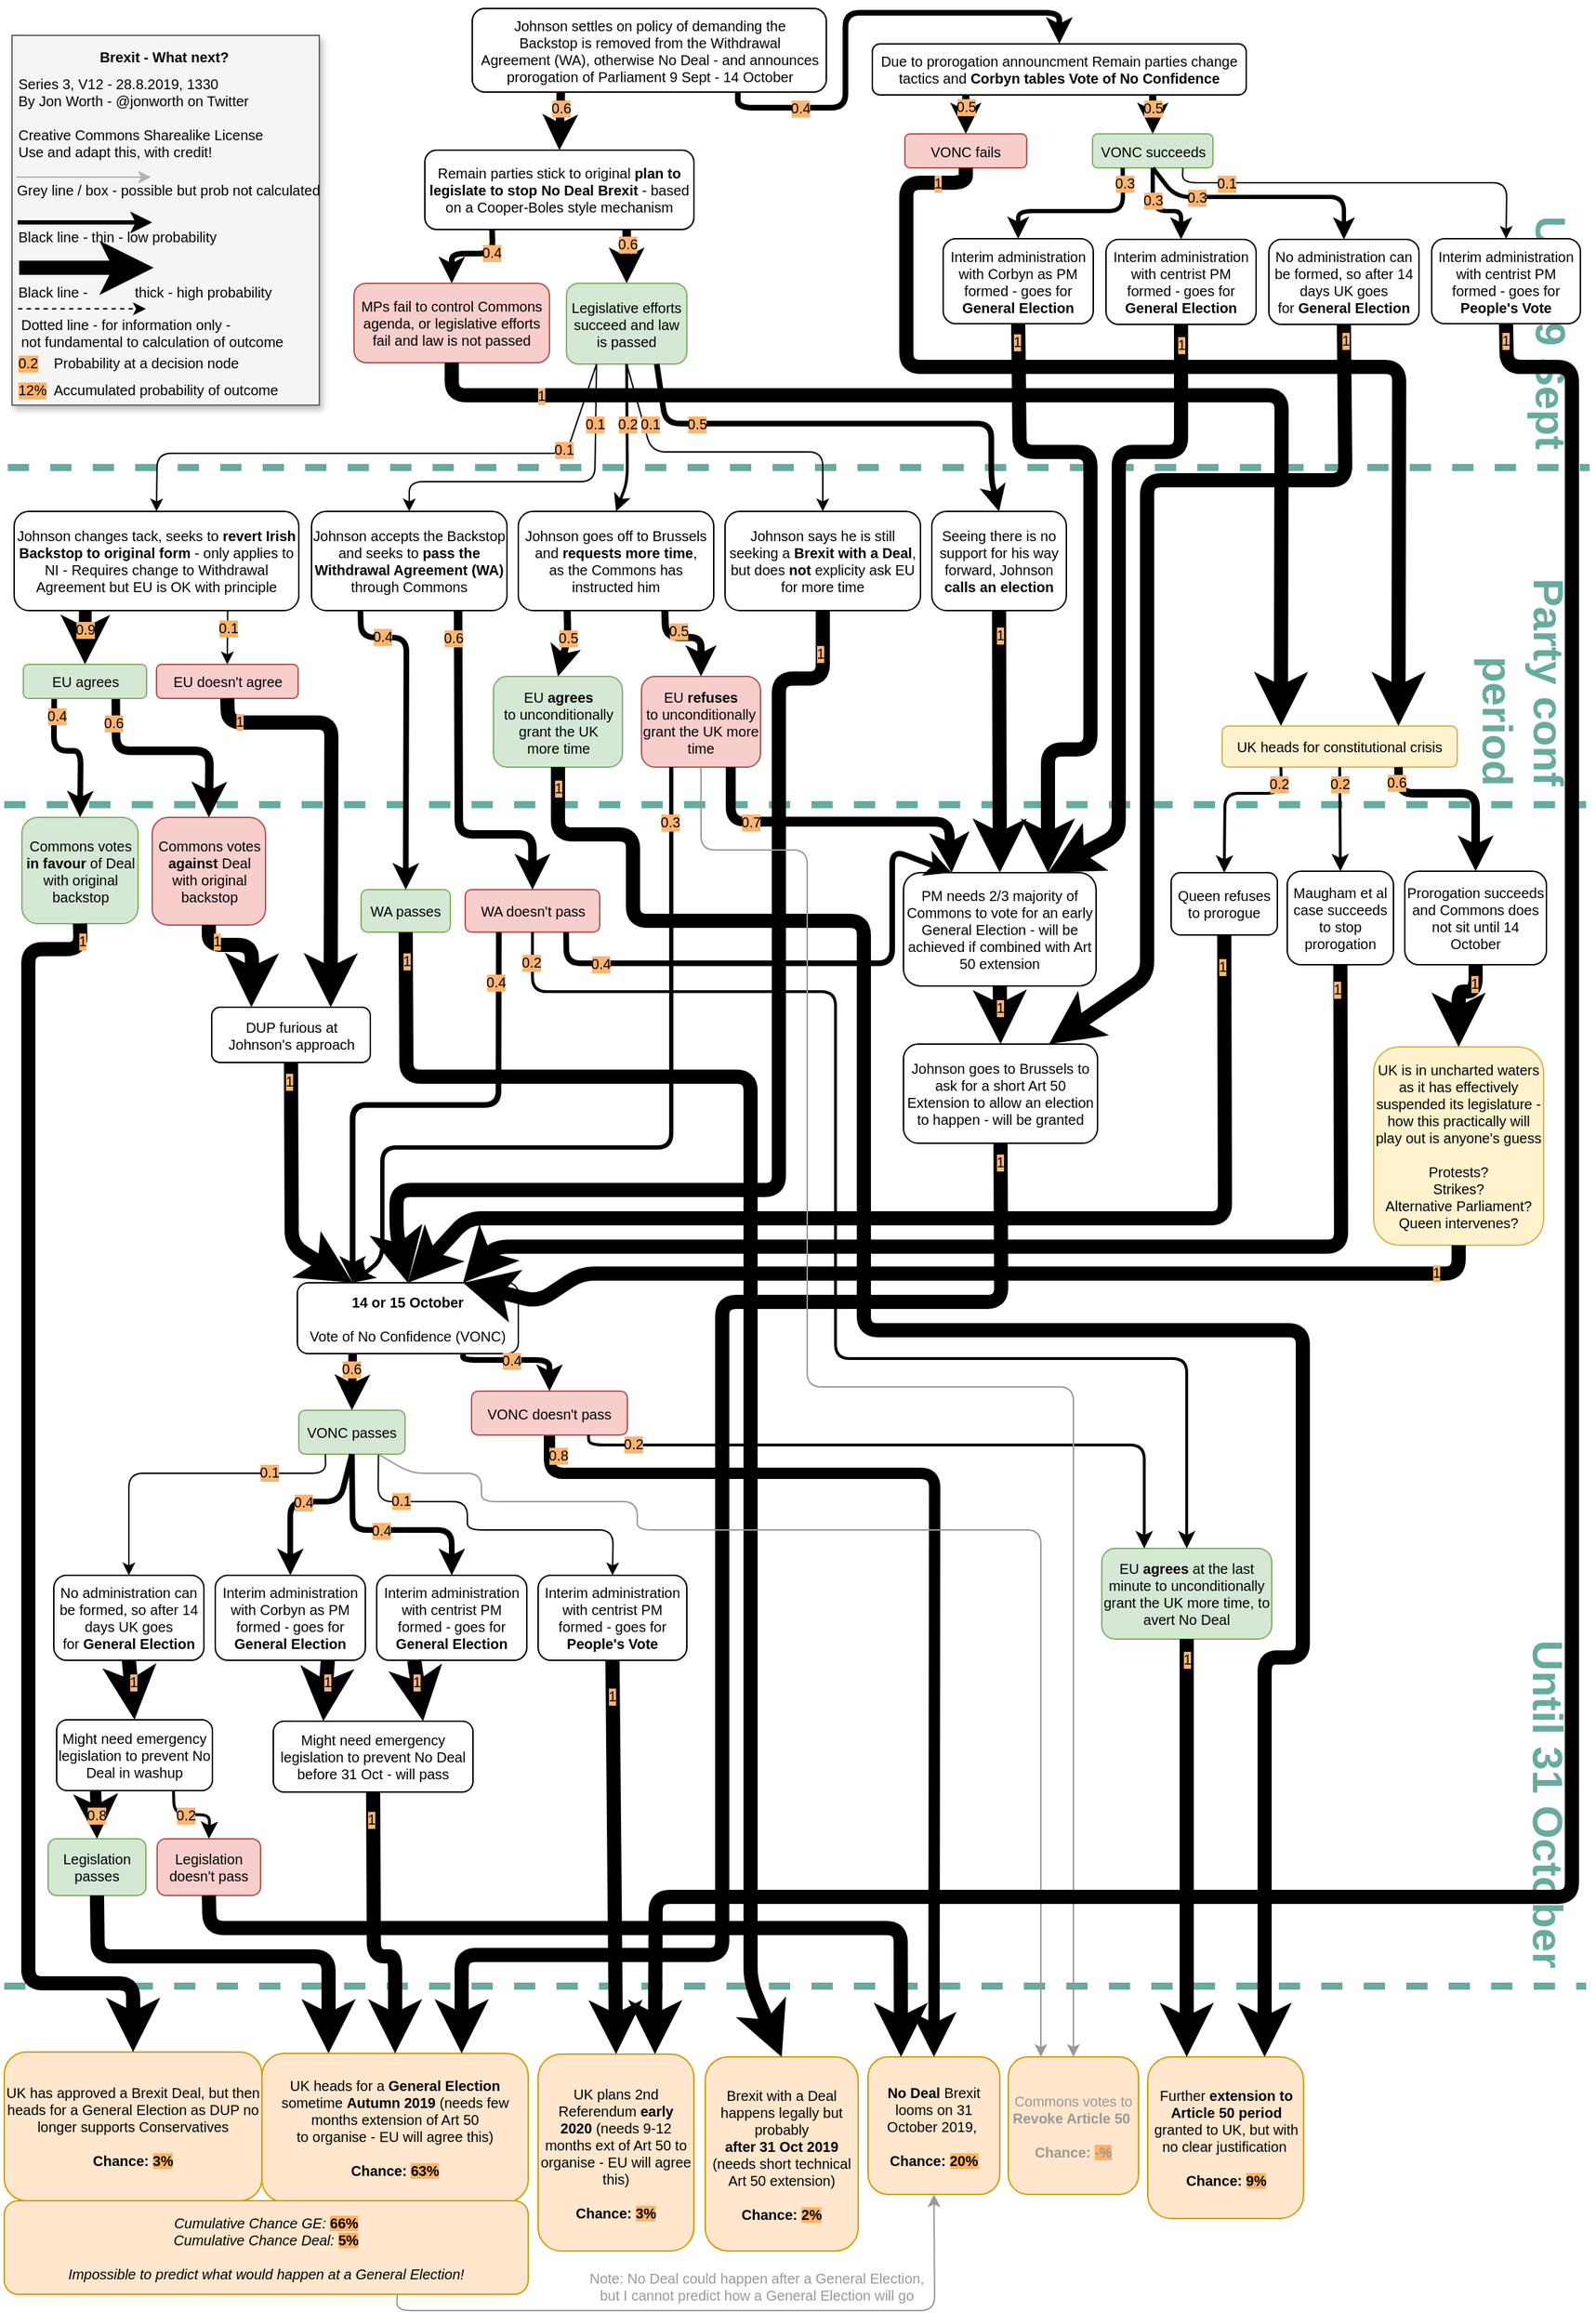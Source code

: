 <mxfile pages="1" version="11.1.4" type="device"><diagram id="lSXVcm9r7wIJ1-dpV6qa" name="Page-1"><mxGraphModel dx="737" dy="526" grid="1" gridSize="10" guides="1" tooltips="1" connect="1" arrows="1" fold="1" page="1" pageScale="1" pageWidth="827" pageHeight="1169" math="0" shadow="0"><root><mxCell id="0"/><mxCell id="1" parent="0"/><mxCell id="wgyVyq-LhQnyZhxP8kF4-77" value="&lt;font style=&quot;font-size: 30px&quot; color=&quot;#67ab9f&quot;&gt;&lt;b style=&quot;font-size: 30px&quot;&gt;Until 31 October&lt;br style=&quot;font-size: 30px&quot;&gt;&lt;/b&gt;&lt;/font&gt;" style="text;html=1;strokeColor=none;fillColor=none;align=right;verticalAlign=middle;whiteSpace=wrap;rounded=0;labelBackgroundColor=none;direction=south;rotation=90;fontSize=30;" parent="1" vertex="1"><mxGeometry x="916" y="1198" width="356" height="33" as="geometry"/></mxCell><mxCell id="wgyVyq-LhQnyZhxP8kF4-78" value="" style="endArrow=none;dashed=1;html=1;strokeWidth=5;strokeColor=#67AB9F;fontSize=10;" parent="1" edge="1"><mxGeometry width="50" height="50" relative="1" as="geometry"><mxPoint x="3" y="1403" as="sourcePoint"/><mxPoint x="1120" y="1403" as="targetPoint"/></mxGeometry></mxCell><mxCell id="ASiiTHzmW-UItn4miQDS-15" value="" style="endArrow=none;dashed=1;html=1;strokeWidth=5;strokeColor=#67AB9F;fontSize=10;" parent="1" edge="1"><mxGeometry width="50" height="50" relative="1" as="geometry"><mxPoint x="3" y="569" as="sourcePoint"/><mxPoint x="1120" y="569" as="targetPoint"/></mxGeometry></mxCell><mxCell id="wgyVyq-LhQnyZhxP8kF4-76" value="" style="endArrow=none;dashed=1;html=1;strokeWidth=5;strokeColor=#67AB9F;fontSize=10;" parent="1" edge="1"><mxGeometry width="50" height="50" relative="1" as="geometry"><mxPoint x="5.5" y="331" as="sourcePoint"/><mxPoint x="1122.5" y="331" as="targetPoint"/></mxGeometry></mxCell><mxCell id="8wbT9e71Y-yYrnzdaMmW-93" value="" style="endArrow=classic;html=1;strokeColor=#000000;strokeWidth=8;fontColor=#FFB570;entryX=0.5;entryY=0;entryDx=0;entryDy=0;fontSize=10;exitX=0.5;exitY=1;exitDx=0;exitDy=0;" parent="1" source="8wbT9e71Y-yYrnzdaMmW-67" target="7K7P4XBZ72VktKCeOSTk-63" edge="1"><mxGeometry width="50" height="50" relative="1" as="geometry"><mxPoint x="345" y="1038" as="sourcePoint"/><mxPoint x="664" y="1433" as="targetPoint"/><Array as="points"><mxPoint x="388" y="1041"/><mxPoint x="660" y="1041"/></Array></mxGeometry></mxCell><mxCell id="8wbT9e71Y-yYrnzdaMmW-123" value="0.8" style="text;html=1;resizable=0;points=[];align=center;verticalAlign=middle;labelBackgroundColor=#FFB570;fontColor=#000000;fontSize=10;" parent="8wbT9e71Y-yYrnzdaMmW-93" vertex="1" connectable="0"><mxGeometry x="-0.876" y="-2" relative="1" as="geometry"><mxPoint x="-11" y="-15.5" as="offset"/></mxGeometry></mxCell><mxCell id="Iw0c2TgwUDw_euC1eZgr-58" value="&lt;font style=&quot;font-size: 30px;&quot; color=&quot;#67ab9f&quot;&gt;&lt;b style=&quot;font-size: 30px;&quot;&gt;Party conf period&lt;/b&gt;&lt;/font&gt;" style="text;html=1;strokeColor=none;fillColor=none;align=right;verticalAlign=middle;whiteSpace=wrap;rounded=0;labelBackgroundColor=none;direction=south;rotation=90;fontSize=30;" parent="1" vertex="1"><mxGeometry x="1000" y="463" width="152" height="38" as="geometry"/></mxCell><mxCell id="8wbT9e71Y-yYrnzdaMmW-6" value="&lt;font style=&quot;font-size: 30px&quot; color=&quot;#67ab9f&quot;&gt;&lt;b style=&quot;font-size: 30px&quot;&gt;Until 9 Sept&lt;br style=&quot;font-size: 30px&quot;&gt;&lt;/b&gt;&lt;/font&gt;" style="text;html=1;strokeColor=none;fillColor=none;align=right;verticalAlign=middle;whiteSpace=wrap;rounded=0;labelBackgroundColor=none;direction=south;rotation=90;fontSize=30;" parent="1" vertex="1"><mxGeometry x="994" y="202" width="204" height="33" as="geometry"/></mxCell><mxCell id="7K7P4XBZ72VktKCeOSTk-57" value="UK plans 2nd Referendum&amp;nbsp;&lt;b style=&quot;font-size: 10px&quot;&gt;early 2020&amp;nbsp;&lt;/b&gt;(needs 9-12 months ext of Art 50 to organise - EU will agree this)&lt;b style=&quot;font-size: 10px&quot;&gt;&lt;br style=&quot;font-size: 10px&quot;&gt;&lt;/b&gt;&lt;br style=&quot;font-size: 10px&quot;&gt;&lt;b style=&quot;font-size: 10px&quot;&gt;Chance: &lt;span style=&quot;background-color: rgb(255 , 179 , 102) ; font-size: 10px&quot;&gt;3%&lt;/span&gt;&lt;/b&gt;" style="rounded=1;whiteSpace=wrap;html=1;fillColor=#ffe6cc;strokeColor=#d79b00;fontSize=10;" parent="1" vertex="1"><mxGeometry x="380" y="1451" width="110" height="139" as="geometry"/></mxCell><mxCell id="7K7P4XBZ72VktKCeOSTk-63" value="&lt;b style=&quot;font-size: 10px&quot;&gt;No Deal &lt;/b&gt;Brexit looms on 31 October 2019,&amp;nbsp;&lt;br style=&quot;font-size: 10px&quot;&gt;&lt;br style=&quot;font-size: 10px&quot;&gt;&lt;b style=&quot;font-size: 10px&quot;&gt;Chance: &lt;span style=&quot;background-color: rgb(255 , 179 , 102) ; font-size: 10px&quot;&gt;20%&lt;/span&gt;&lt;/b&gt;" style="rounded=1;whiteSpace=wrap;html=1;fillColor=#ffe6cc;strokeColor=#d79b00;fontSize=10;" parent="1" vertex="1"><mxGeometry x="613" y="1453" width="93" height="97" as="geometry"/></mxCell><mxCell id="7K7P4XBZ72VktKCeOSTk-72" value="Brexit with a Deal happens legally but probably&lt;br style=&quot;font-size: 10px&quot;&gt;&lt;b style=&quot;font-size: 10px&quot;&gt;after&lt;/b&gt;&lt;span style=&quot;font-size: 10px&quot;&gt;&lt;b style=&quot;font-size: 10px&quot;&gt;&amp;nbsp;31 Oct 2019&lt;br style=&quot;font-size: 10px&quot;&gt;&lt;/b&gt;&lt;/span&gt;(needs short technical Art 50 extension)&lt;span style=&quot;font-size: 10px&quot;&gt;&lt;br style=&quot;font-size: 10px&quot;&gt;&lt;br style=&quot;font-size: 10px&quot;&gt;&lt;b style=&quot;font-size: 10px&quot;&gt;Chance: &lt;/b&gt;&lt;span style=&quot;font-weight: bold ; background-color: rgb(255 , 179 , 102) ; font-size: 10px&quot;&gt;2%&lt;/span&gt;&lt;br style=&quot;font-size: 10px&quot;&gt;&lt;/span&gt;" style="rounded=1;whiteSpace=wrap;html=1;fillColor=#ffe6cc;strokeColor=#d79b00;fontSize=10;" parent="1" vertex="1"><mxGeometry x="498" y="1453" width="108" height="137" as="geometry"/></mxCell><mxCell id="ezZ561g6iPy63EXMOgBz-5" value="UK heads for a &lt;b style=&quot;font-size: 10px&quot;&gt;General Election &lt;/b&gt;sometime &lt;b style=&quot;font-size: 10px&quot;&gt;Autumn&amp;nbsp;2019 &lt;/b&gt;(needs few months extension of Art 50&lt;br style=&quot;font-size: 10px&quot;&gt;to organise - EU will agree this)&lt;br style=&quot;font-size: 10px&quot;&gt;&lt;br style=&quot;font-size: 10px&quot;&gt;&lt;b style=&quot;font-size: 10px&quot;&gt;Chance: &lt;span style=&quot;background-color: rgb(255 , 179 , 102) ; font-size: 10px&quot;&gt;63%&lt;/span&gt;&lt;/b&gt;" style="rounded=1;whiteSpace=wrap;html=1;fillColor=#ffe6cc;strokeColor=#d79b00;fontSize=10;" parent="1" vertex="1"><mxGeometry x="185" y="1450.5" width="188" height="105" as="geometry"/></mxCell><mxCell id="BL-kFux2TK3ZMEraRpLe-72" value="Further &lt;b style=&quot;font-size: 10px&quot;&gt;extension to Article 50 period&lt;/b&gt; granted to UK, but with no clear justification&amp;nbsp;&lt;br style=&quot;font-size: 10px&quot;&gt;&lt;br style=&quot;font-size: 10px&quot;&gt;&lt;b style=&quot;font-size: 10px&quot;&gt;Chance: &lt;span style=&quot;background-color: rgb(255 , 179 , 102) ; font-size: 10px&quot;&gt;9%&lt;/span&gt;&lt;/b&gt;" style="rounded=1;whiteSpace=wrap;html=1;fillColor=#ffe6cc;strokeColor=#d79b00;fontSize=10;" parent="1" vertex="1"><mxGeometry x="810.5" y="1453" width="110" height="114" as="geometry"/></mxCell><mxCell id="Iw0c2TgwUDw_euC1eZgr-5" value="Johnson settles on policy of demanding the&lt;br style=&quot;font-size: 10px&quot;&gt;Backstop is removed from the Withdrawal&lt;br style=&quot;font-size: 10px&quot;&gt;Agreement (WA), otherwise No Deal - and announces prorogation of Parliament 9 Sept - 14 October" style="rounded=1;whiteSpace=wrap;html=1;fontSize=10;" parent="1" vertex="1"><mxGeometry x="333.5" y="7" width="250" height="59" as="geometry"/></mxCell><mxCell id="0ZxB78aHKAC87hzvvOJA-35" value="Johnson changes tack, seeks to &lt;b style=&quot;font-size: 10px&quot;&gt;revert Irish Backstop to original form&lt;/b&gt; - only applies to NI - Requires change to Withdrawal Agreement but EU is OK with principle" style="rounded=1;whiteSpace=wrap;html=1;fontSize=10;" parent="1" vertex="1"><mxGeometry x="10" y="362" width="201" height="70" as="geometry"/></mxCell><mxCell id="0ZxB78aHKAC87hzvvOJA-40" value="EU doesn't agree" style="rounded=1;whiteSpace=wrap;html=1;fillColor=#f8cecc;strokeColor=#b85450;fontSize=10;" parent="1" vertex="1"><mxGeometry x="110.5" y="470" width="100" height="24" as="geometry"/></mxCell><mxCell id="0ZxB78aHKAC87hzvvOJA-42" value="" style="endArrow=classic;html=1;strokeWidth=1;entryX=0.5;entryY=0;entryDx=0;entryDy=0;exitX=0.75;exitY=1;exitDx=0;exitDy=0;fontSize=10;" parent="1" source="0ZxB78aHKAC87hzvvOJA-35" target="0ZxB78aHKAC87hzvvOJA-40" edge="1"><mxGeometry width="50" height="50" relative="1" as="geometry"><mxPoint x="118" y="452" as="sourcePoint"/><mxPoint x="62" y="475" as="targetPoint"/><Array as="points"/></mxGeometry></mxCell><mxCell id="0ZxB78aHKAC87hzvvOJA-43" value="0.1" style="text;html=1;resizable=0;points=[];align=center;verticalAlign=middle;labelBackgroundColor=#FFB366;fontSize=10;" parent="0ZxB78aHKAC87hzvvOJA-42" vertex="1" connectable="0"><mxGeometry x="-0.363" relative="1" as="geometry"><mxPoint as="offset"/></mxGeometry></mxCell><mxCell id="0ZxB78aHKAC87hzvvOJA-44" value="" style="endArrow=classic;html=1;strokeWidth=9;entryX=0.5;entryY=0;entryDx=0;entryDy=0;exitX=0.25;exitY=1;exitDx=0;exitDy=0;fontSize=10;" parent="1" source="0ZxB78aHKAC87hzvvOJA-35" target="0ZxB78aHKAC87hzvvOJA-41" edge="1"><mxGeometry width="50" height="50" relative="1" as="geometry"><mxPoint x="118" y="442" as="sourcePoint"/><mxPoint x="163" y="475" as="targetPoint"/><Array as="points"/></mxGeometry></mxCell><mxCell id="0ZxB78aHKAC87hzvvOJA-45" value="0.9" style="text;html=1;resizable=0;points=[];align=center;verticalAlign=middle;labelBackgroundColor=#FFB366;fontSize=10;" parent="0ZxB78aHKAC87hzvvOJA-44" vertex="1" connectable="0"><mxGeometry x="-0.327" relative="1" as="geometry"><mxPoint as="offset"/></mxGeometry></mxCell><mxCell id="0ZxB78aHKAC87hzvvOJA-47" value="DUP furious at Johnson's approach" style="rounded=1;whiteSpace=wrap;html=1;fontSize=10;" parent="1" vertex="1"><mxGeometry x="149.5" y="712" width="112" height="39" as="geometry"/></mxCell><mxCell id="0ZxB78aHKAC87hzvvOJA-49" value="" style="endArrow=classic;html=1;strokeColor=#000000;strokeWidth=10;entryX=0.75;entryY=0;entryDx=0;entryDy=0;exitX=0.5;exitY=1;exitDx=0;exitDy=0;fontSize=10;" parent="1" source="0ZxB78aHKAC87hzvvOJA-40" target="0ZxB78aHKAC87hzvvOJA-47" edge="1"><mxGeometry width="50" height="50" relative="1" as="geometry"><mxPoint x="93.5" y="615" as="sourcePoint"/><mxPoint x="341.5" y="824" as="targetPoint"/><Array as="points"><mxPoint x="161" y="511"/><mxPoint x="234" y="511"/></Array></mxGeometry></mxCell><mxCell id="0ZxB78aHKAC87hzvvOJA-61" value="1" style="text;html=1;resizable=0;points=[];align=center;verticalAlign=middle;labelBackgroundColor=#FFB570;fontSize=10;" parent="0ZxB78aHKAC87hzvvOJA-49" vertex="1" connectable="0"><mxGeometry x="-0.827" y="1" relative="1" as="geometry"><mxPoint as="offset"/></mxGeometry></mxCell><mxCell id="0ZxB78aHKAC87hzvvOJA-50" value="Commons votes &lt;b style=&quot;font-size: 10px;&quot;&gt;in favour&lt;/b&gt; of Deal with original backstop" style="rounded=1;whiteSpace=wrap;html=1;fontSize=10;fillColor=#d5e8d4;strokeColor=#82b366;" parent="1" vertex="1"><mxGeometry x="15.5" y="578" width="82" height="75" as="geometry"/></mxCell><mxCell id="0ZxB78aHKAC87hzvvOJA-51" value="Commons votes &lt;b style=&quot;font-size: 10px;&quot;&gt;against&lt;/b&gt; Deal with original backstop" style="rounded=1;whiteSpace=wrap;html=1;fontSize=10;fillColor=#f8cecc;strokeColor=#b85450;" parent="1" vertex="1"><mxGeometry x="107.5" y="578" width="80" height="76" as="geometry"/></mxCell><mxCell id="0ZxB78aHKAC87hzvvOJA-52" value="" style="endArrow=classic;html=1;strokeColor=#000000;strokeWidth=4;exitX=0.25;exitY=1;exitDx=0;exitDy=0;entryX=0.5;entryY=0;entryDx=0;entryDy=0;fontSize=10;" parent="1" source="0ZxB78aHKAC87hzvvOJA-41" target="0ZxB78aHKAC87hzvvOJA-50" edge="1"><mxGeometry width="50" height="50" relative="1" as="geometry"><mxPoint x="-101" y="565" as="sourcePoint"/><mxPoint x="-51" y="515" as="targetPoint"/><Array as="points"><mxPoint x="38" y="531"/><mxPoint x="57" y="531"/></Array></mxGeometry></mxCell><mxCell id="0ZxB78aHKAC87hzvvOJA-59" value="0.4" style="text;html=1;resizable=0;points=[];align=center;verticalAlign=middle;labelBackgroundColor=#FFB570;fontSize=10;" parent="0ZxB78aHKAC87hzvvOJA-52" vertex="1" connectable="0"><mxGeometry x="-0.734" relative="1" as="geometry"><mxPoint x="2" y="-2" as="offset"/></mxGeometry></mxCell><mxCell id="0ZxB78aHKAC87hzvvOJA-53" value="" style="endArrow=classic;html=1;strokeColor=#000000;strokeWidth=6;exitX=0.75;exitY=1;exitDx=0;exitDy=0;entryX=0.5;entryY=0;entryDx=0;entryDy=0;fontSize=10;" parent="1" source="0ZxB78aHKAC87hzvvOJA-41" target="0ZxB78aHKAC87hzvvOJA-51" edge="1"><mxGeometry width="50" height="50" relative="1" as="geometry"><mxPoint x="-31.25" y="415.5" as="sourcePoint"/><mxPoint x="-53" y="655" as="targetPoint"/><Array as="points"><mxPoint x="82" y="531"/><mxPoint x="148" y="531"/></Array></mxGeometry></mxCell><mxCell id="0ZxB78aHKAC87hzvvOJA-60" value="0.6" style="text;html=1;resizable=0;points=[];align=center;verticalAlign=middle;labelBackgroundColor=#FFB570;fontSize=10;" parent="0ZxB78aHKAC87hzvvOJA-53" vertex="1" connectable="0"><mxGeometry x="-0.749" y="-1" relative="1" as="geometry"><mxPoint x="-1" y="-2" as="offset"/></mxGeometry></mxCell><mxCell id="0ZxB78aHKAC87hzvvOJA-54" value="UK has approved a Brexit Deal, but then heads for a General Election as DUP no longer supports Conservatives&lt;br style=&quot;font-size: 10px&quot;&gt;&lt;br style=&quot;font-size: 10px&quot;&gt;&lt;b style=&quot;font-size: 10px&quot;&gt;Chance:&amp;nbsp;&lt;span style=&quot;background-color: rgb(255 , 179 , 102) ; font-size: 10px&quot;&gt;3%&lt;/span&gt;&lt;/b&gt;" style="rounded=1;whiteSpace=wrap;html=1;fillColor=#ffe6cc;strokeColor=#d79b00;fontSize=10;" parent="1" vertex="1"><mxGeometry x="3" y="1449.5" width="182" height="105" as="geometry"/></mxCell><mxCell id="0ZxB78aHKAC87hzvvOJA-57" value="" style="endArrow=classic;html=1;strokeColor=#000000;strokeWidth=10;entryX=0.25;entryY=0;entryDx=0;entryDy=0;exitX=0.5;exitY=1;exitDx=0;exitDy=0;fontSize=10;" parent="1" source="0ZxB78aHKAC87hzvvOJA-51" target="0ZxB78aHKAC87hzvvOJA-47" edge="1"><mxGeometry width="50" height="50" relative="1" as="geometry"><mxPoint x="275" y="340" as="sourcePoint"/><mxPoint x="305.5" y="699.5" as="targetPoint"/><Array as="points"><mxPoint x="147.5" y="668"/><mxPoint x="178" y="668"/></Array></mxGeometry></mxCell><mxCell id="0ZxB78aHKAC87hzvvOJA-70" value="1" style="text;html=1;resizable=0;points=[];align=center;verticalAlign=middle;labelBackgroundColor=#FFB570;fontSize=10;" parent="0ZxB78aHKAC87hzvvOJA-57" vertex="1" connectable="0"><mxGeometry x="-0.576" y="3" relative="1" as="geometry"><mxPoint as="offset"/></mxGeometry></mxCell><mxCell id="0ZxB78aHKAC87hzvvOJA-58" value="" style="endArrow=classic;html=1;strokeColor=#000000;strokeWidth=10;entryX=0.5;entryY=0;entryDx=0;entryDy=0;exitX=0.5;exitY=1;exitDx=0;exitDy=0;fontSize=10;" parent="1" source="0ZxB78aHKAC87hzvvOJA-50" target="0ZxB78aHKAC87hzvvOJA-54" edge="1"><mxGeometry width="50" height="50" relative="1" as="geometry"><mxPoint x="94" y="725" as="sourcePoint"/><mxPoint x="141" y="775" as="targetPoint"/><Array as="points"><mxPoint x="57" y="671"/><mxPoint x="20" y="671"/><mxPoint x="20" y="1401"/><mxPoint x="94" y="1401"/></Array></mxGeometry></mxCell><mxCell id="0ZxB78aHKAC87hzvvOJA-69" value="1" style="text;html=1;resizable=0;points=[];align=center;verticalAlign=middle;labelBackgroundColor=#FFB570;fontSize=10;" parent="0ZxB78aHKAC87hzvvOJA-58" vertex="1" connectable="0"><mxGeometry x="-0.974" y="1" relative="1" as="geometry"><mxPoint as="offset"/></mxGeometry></mxCell><mxCell id="0ZxB78aHKAC87hzvvOJA-41" value="EU agrees" style="rounded=1;whiteSpace=wrap;html=1;fillColor=#d5e8d4;strokeColor=#82b366;fontSize=10;" parent="1" vertex="1"><mxGeometry x="16.5" y="470" width="87" height="24" as="geometry"/></mxCell><mxCell id="0ZxB78aHKAC87hzvvOJA-66" value="&lt;i style=&quot;font-size: 10px&quot;&gt;Cumulative Chance GE:&lt;/i&gt;&lt;b style=&quot;font-size: 10px&quot;&gt;&amp;nbsp;&lt;span style=&quot;background-color: rgb(255 , 179 , 102) ; font-size: 10px&quot;&gt;66%&lt;br style=&quot;font-size: 10px&quot;&gt;&lt;/span&gt;&lt;/b&gt;&lt;i style=&quot;font-size: 10px&quot;&gt;Cumulative Chance Deal:&lt;/i&gt;&lt;b style=&quot;font-size: 10px&quot;&gt;&amp;nbsp;&lt;/b&gt;&lt;span style=&quot;font-weight: bold ; background-color: rgb(255 , 179 , 102) ; font-size: 10px&quot;&gt;5%&lt;/span&gt;&lt;i style=&quot;font-size: 10px&quot;&gt;&lt;br style=&quot;font-size: 10px&quot;&gt;&lt;br style=&quot;font-size: 10px&quot;&gt;Impossible to predict what would happen at a General Election!&lt;/i&gt;" style="rounded=1;whiteSpace=wrap;html=1;fillColor=#ffe6cc;strokeColor=#d79b00;fontSize=10;" parent="1" vertex="1"><mxGeometry x="3" y="1554.5" width="370" height="66" as="geometry"/></mxCell><mxCell id="8wbT9e71Y-yYrnzdaMmW-8" value="Remain parties stick to original &lt;b&gt;plan to legislate to stop No Deal Brexit&lt;/b&gt; - based on a Cooper-Boles style mechanism" style="rounded=1;whiteSpace=wrap;html=1;fontSize=10;" parent="1" vertex="1"><mxGeometry x="300" y="107" width="190" height="56" as="geometry"/></mxCell><mxCell id="8wbT9e71Y-yYrnzdaMmW-9" value="" style="endArrow=classic;html=1;strokeColor=#000000;strokeWidth=6;fontSize=10;entryX=0.5;entryY=0;entryDx=0;entryDy=0;exitX=0.25;exitY=1;exitDx=0;exitDy=0;" parent="1" source="Iw0c2TgwUDw_euC1eZgr-5" target="8wbT9e71Y-yYrnzdaMmW-8" edge="1"><mxGeometry width="50" height="50" relative="1" as="geometry"><mxPoint x="420" y="89" as="sourcePoint"/><mxPoint x="700" y="99" as="targetPoint"/><Array as="points"/></mxGeometry></mxCell><mxCell id="8wbT9e71Y-yYrnzdaMmW-28" value="0.6" style="text;html=1;resizable=0;points=[];align=center;verticalAlign=middle;labelBackgroundColor=#FFB570;fontSize=10;" parent="8wbT9e71Y-yYrnzdaMmW-9" vertex="1" connectable="0"><mxGeometry x="-0.751" relative="1" as="geometry"><mxPoint y="6" as="offset"/></mxGeometry></mxCell><mxCell id="8wbT9e71Y-yYrnzdaMmW-41" value="MPs fail to control Commons agenda, or legislative efforts fail and law is not passed" style="rounded=1;whiteSpace=wrap;html=1;fillColor=#f8cecc;strokeColor=#b85450;fontSize=10;" parent="1" vertex="1"><mxGeometry x="250" y="201" width="138" height="56" as="geometry"/></mxCell><mxCell id="8wbT9e71Y-yYrnzdaMmW-47" value="Legislative efforts succeed and law is passed" style="rounded=1;whiteSpace=wrap;html=1;fillColor=#d5e8d4;strokeColor=#82b366;fontSize=10;" parent="1" vertex="1"><mxGeometry x="400" y="201" width="85" height="57" as="geometry"/></mxCell><mxCell id="8wbT9e71Y-yYrnzdaMmW-61" value="Johnson accepts the Backstop and seeks to &lt;b style=&quot;font-size: 10px;&quot;&gt;pass the Withdrawal Agreement (WA)&lt;/b&gt; through Commons" style="rounded=1;whiteSpace=wrap;html=1;fontSize=10;" parent="1" vertex="1"><mxGeometry x="220" y="362" width="138" height="70" as="geometry"/></mxCell><mxCell id="8wbT9e71Y-yYrnzdaMmW-62" value="Seeing there is no support for his way forward, Johnson &lt;b style=&quot;font-size: 10px;&quot;&gt;calls an election&lt;/b&gt;" style="rounded=1;whiteSpace=wrap;html=1;fontSize=10;" parent="1" vertex="1"><mxGeometry x="658" y="362" width="95" height="70" as="geometry"/></mxCell><mxCell id="8wbT9e71Y-yYrnzdaMmW-65" value="&lt;b style=&quot;font-size: 10px&quot;&gt;14 or 15 October&lt;/b&gt;&lt;br style=&quot;font-size: 10px&quot;&gt;&lt;br style=&quot;font-size: 10px&quot;&gt;Vote of No Confidence (VONC)" style="rounded=1;whiteSpace=wrap;html=1;fontSize=10;" parent="1" vertex="1"><mxGeometry x="210" y="906.5" width="156" height="50" as="geometry"/></mxCell><mxCell id="8wbT9e71Y-yYrnzdaMmW-66" value="VONC passes" style="rounded=1;whiteSpace=wrap;html=1;fillColor=#d5e8d4;strokeColor=#82b366;fontSize=10;" parent="1" vertex="1"><mxGeometry x="211" y="996.5" width="75" height="31" as="geometry"/></mxCell><mxCell id="8wbT9e71Y-yYrnzdaMmW-67" value="VONC doesn't pass" style="rounded=1;whiteSpace=wrap;html=1;fillColor=#f8cecc;strokeColor=#b85450;fontSize=10;" parent="1" vertex="1"><mxGeometry x="333" y="983" width="110" height="31" as="geometry"/></mxCell><mxCell id="8wbT9e71Y-yYrnzdaMmW-68" value="" style="endArrow=classic;html=1;strokeColor=#000000;strokeWidth=4;exitX=0.75;exitY=1;exitDx=0;exitDy=0;entryX=0.5;entryY=0;entryDx=0;entryDy=0;fontSize=10;" parent="1" source="8wbT9e71Y-yYrnzdaMmW-65" target="8wbT9e71Y-yYrnzdaMmW-67" edge="1"><mxGeometry width="50" height="50" relative="1" as="geometry"><mxPoint x="254.5" y="1191.389" as="sourcePoint"/><mxPoint x="304.5" y="1141.389" as="targetPoint"/><Array as="points"><mxPoint x="327" y="961"/><mxPoint x="388" y="961"/></Array></mxGeometry></mxCell><mxCell id="8wbT9e71Y-yYrnzdaMmW-69" value="0.4" style="text;html=1;resizable=0;points=[];align=center;verticalAlign=middle;labelBackgroundColor=#FFB570;fontSize=10;" parent="8wbT9e71Y-yYrnzdaMmW-68" vertex="1" connectable="0"><mxGeometry x="-0.254" y="-2" relative="1" as="geometry"><mxPoint x="5.5" y="-2" as="offset"/></mxGeometry></mxCell><mxCell id="8wbT9e71Y-yYrnzdaMmW-70" value="" style="endArrow=classic;html=1;strokeColor=#000000;strokeWidth=6;exitX=0.25;exitY=1;exitDx=0;exitDy=0;entryX=0.5;entryY=0;entryDx=0;entryDy=0;fontSize=10;" parent="1" source="8wbT9e71Y-yYrnzdaMmW-65" target="8wbT9e71Y-yYrnzdaMmW-66" edge="1"><mxGeometry width="50" height="50" relative="1" as="geometry"><mxPoint x="305.25" y="991.389" as="sourcePoint"/><mxPoint x="376" y="1019.389" as="targetPoint"/><Array as="points"/></mxGeometry></mxCell><mxCell id="8wbT9e71Y-yYrnzdaMmW-71" value="0.6" style="text;html=1;resizable=0;points=[];align=center;verticalAlign=middle;labelBackgroundColor=#FFB570;fontSize=10;" parent="8wbT9e71Y-yYrnzdaMmW-70" vertex="1" connectable="0"><mxGeometry x="-0.483" y="-1" relative="1" as="geometry"><mxPoint as="offset"/></mxGeometry></mxCell><mxCell id="8wbT9e71Y-yYrnzdaMmW-73" value="WA passes" style="rounded=1;whiteSpace=wrap;html=1;fillColor=#d5e8d4;strokeColor=#82b366;fontSize=10;" parent="1" vertex="1"><mxGeometry x="255" y="629" width="63" height="30" as="geometry"/></mxCell><mxCell id="8wbT9e71Y-yYrnzdaMmW-74" value="WA doesn't pass" style="rounded=1;whiteSpace=wrap;html=1;fillColor=#f8cecc;strokeColor=#b85450;fontSize=10;" parent="1" vertex="1"><mxGeometry x="328.5" y="629" width="95" height="30" as="geometry"/></mxCell><mxCell id="8wbT9e71Y-yYrnzdaMmW-75" value="" style="endArrow=classic;html=1;strokeColor=#000000;strokeWidth=4;exitX=0.25;exitY=1;exitDx=0;exitDy=0;entryX=0.5;entryY=0;entryDx=0;entryDy=0;fontSize=10;" parent="1" source="8wbT9e71Y-yYrnzdaMmW-61" target="8wbT9e71Y-yYrnzdaMmW-73" edge="1"><mxGeometry width="50" height="50" relative="1" as="geometry"><mxPoint x="403.75" y="466.889" as="sourcePoint"/><mxPoint x="419" y="626.889" as="targetPoint"/><Array as="points"><mxPoint x="255" y="451"/><mxPoint x="287" y="451"/></Array></mxGeometry></mxCell><mxCell id="8wbT9e71Y-yYrnzdaMmW-76" value="0.4" style="text;html=1;resizable=0;points=[];align=center;verticalAlign=middle;labelBackgroundColor=#FFB570;fontSize=10;" parent="8wbT9e71Y-yYrnzdaMmW-75" vertex="1" connectable="0"><mxGeometry x="-0.254" y="-2" relative="1" as="geometry"><mxPoint x="-15" y="-35.5" as="offset"/></mxGeometry></mxCell><mxCell id="8wbT9e71Y-yYrnzdaMmW-77" value="" style="endArrow=classic;html=1;strokeColor=#000000;strokeWidth=6;exitX=0.75;exitY=1;exitDx=0;exitDy=0;entryX=0.5;entryY=0;entryDx=0;entryDy=0;fontSize=10;" parent="1" source="8wbT9e71Y-yYrnzdaMmW-61" target="8wbT9e71Y-yYrnzdaMmW-74" edge="1"><mxGeometry width="50" height="50" relative="1" as="geometry"><mxPoint x="485.25" y="466.889" as="sourcePoint"/><mxPoint x="382.5" y="520.389" as="targetPoint"/><Array as="points"><mxPoint x="324" y="590"/><mxPoint x="376" y="590"/></Array></mxGeometry></mxCell><mxCell id="8wbT9e71Y-yYrnzdaMmW-78" value="0.6" style="text;html=1;resizable=0;points=[];align=center;verticalAlign=middle;labelBackgroundColor=#FFB570;fontSize=10;" parent="8wbT9e71Y-yYrnzdaMmW-77" vertex="1" connectable="0"><mxGeometry x="-0.483" y="-1" relative="1" as="geometry"><mxPoint x="-2.5" y="-46" as="offset"/></mxGeometry></mxCell><mxCell id="8wbT9e71Y-yYrnzdaMmW-81" value="" style="endArrow=classic;html=1;strokeColor=#000000;strokeWidth=10;fontColor=#FFB570;exitX=0.5;exitY=1;exitDx=0;exitDy=0;entryX=0.5;entryY=0;entryDx=0;entryDy=0;fontSize=10;" parent="1" source="8wbT9e71Y-yYrnzdaMmW-73" target="7K7P4XBZ72VktKCeOSTk-72" edge="1"><mxGeometry width="50" height="50" relative="1" as="geometry"><mxPoint x="154" y="942" as="sourcePoint"/><mxPoint x="204" y="892" as="targetPoint"/><Array as="points"><mxPoint x="287" y="761"/><mxPoint x="530" y="761"/><mxPoint x="530" y="1400"/></Array></mxGeometry></mxCell><mxCell id="8wbT9e71Y-yYrnzdaMmW-126" value="1" style="text;html=1;resizable=0;points=[];align=center;verticalAlign=middle;labelBackgroundColor=#FFB570;fontColor=#000000;fontSize=10;" parent="8wbT9e71Y-yYrnzdaMmW-81" vertex="1" connectable="0"><mxGeometry x="-0.963" relative="1" as="geometry"><mxPoint as="offset"/></mxGeometry></mxCell><mxCell id="8wbT9e71Y-yYrnzdaMmW-103" value="" style="endArrow=classic;html=1;strokeColor=#000000;strokeWidth=10;fontColor=#000000;entryX=0.25;entryY=0;entryDx=0;entryDy=0;fontSize=10;exitX=0.5;exitY=1;exitDx=0;exitDy=0;" parent="1" source="0ZxB78aHKAC87hzvvOJA-47" target="8wbT9e71Y-yYrnzdaMmW-65" edge="1"><mxGeometry width="50" height="50" relative="1" as="geometry"><mxPoint x="160" y="761" as="sourcePoint"/><mxPoint x="370" y="1072" as="targetPoint"/><Array as="points"><mxPoint x="206" y="880"/></Array></mxGeometry></mxCell><mxCell id="8wbT9e71Y-yYrnzdaMmW-129" value="1" style="text;html=1;resizable=0;points=[];align=center;verticalAlign=middle;labelBackgroundColor=#FFB570;fontColor=#000000;fontSize=10;" parent="8wbT9e71Y-yYrnzdaMmW-103" vertex="1" connectable="0"><mxGeometry x="-0.86" y="-2" relative="1" as="geometry"><mxPoint as="offset"/></mxGeometry></mxCell><mxCell id="-vOMmekHQ_xhAw18Fmwu-1" value="" style="endArrow=classic;html=1;exitX=0.75;exitY=1;exitDx=0;exitDy=0;entryX=0.5;entryY=1;entryDx=0;entryDy=0;strokeColor=#999999;fontSize=10;" parent="1" source="0ZxB78aHKAC87hzvvOJA-66" target="7K7P4XBZ72VktKCeOSTk-63" edge="1"><mxGeometry width="50" height="50" relative="1" as="geometry"><mxPoint x="660" y="1672" as="sourcePoint"/><mxPoint x="710" y="1622" as="targetPoint"/><Array as="points"><mxPoint x="280" y="1632"/><mxPoint x="660" y="1632"/></Array></mxGeometry></mxCell><mxCell id="-vOMmekHQ_xhAw18Fmwu-6" value="Commons votes to &lt;b style=&quot;font-size: 10px;&quot;&gt;Revoke Article 50&lt;/b&gt;&amp;nbsp;&lt;br style=&quot;font-size: 10px;&quot;&gt;&lt;br style=&quot;font-size: 10px;&quot;&gt;&lt;b style=&quot;font-size: 10px;&quot;&gt;Chance: &lt;span style=&quot;background-color: rgb(255, 179, 102); font-size: 10px;&quot;&gt;-%&lt;/span&gt;&lt;/b&gt;" style="rounded=1;whiteSpace=wrap;html=1;fillColor=#ffe6cc;strokeColor=#d79b00;fontSize=10;fontColor=#999999;" parent="1" vertex="1"><mxGeometry x="712" y="1453" width="92" height="97" as="geometry"/></mxCell><mxCell id="-vOMmekHQ_xhAw18Fmwu-13" value="Note: No Deal could happen after a General Election, but I cannot predict how a General Election will go" style="text;html=1;strokeColor=none;fillColor=none;align=center;verticalAlign=middle;whiteSpace=wrap;rounded=0;labelBackgroundColor=none;fontSize=10;fontColor=#999999;" parent="1" vertex="1"><mxGeometry x="409" y="1604.5" width="251" height="20" as="geometry"/></mxCell><mxCell id="jiNLN8obi8gkQwaMfj6G-5" value="" style="endArrow=classic;html=1;strokeWidth=10;fontSize=10;exitX=0.5;exitY=1;exitDx=0;exitDy=0;entryX=0.75;entryY=0;entryDx=0;entryDy=0;" parent="1" source="ASiiTHzmW-UItn4miQDS-19" target="ezZ561g6iPy63EXMOgBz-5" edge="1"><mxGeometry width="50" height="50" relative="1" as="geometry"><mxPoint x="808.5" y="1296" as="sourcePoint"/><mxPoint x="830" y="1332" as="targetPoint"/><Array as="points"><mxPoint x="707" y="920"/><mxPoint x="510" y="920"/><mxPoint x="510" y="1381"/><mxPoint x="326" y="1381"/></Array></mxGeometry></mxCell><mxCell id="jiNLN8obi8gkQwaMfj6G-8" value="1" style="text;html=1;resizable=0;points=[];align=center;verticalAlign=middle;labelBackgroundColor=#FFB570;fontSize=10;" parent="jiNLN8obi8gkQwaMfj6G-5" vertex="1" connectable="0"><mxGeometry x="-0.95" y="-1" relative="1" as="geometry"><mxPoint x="0.5" y="-13" as="offset"/></mxGeometry></mxCell><mxCell id="ASiiTHzmW-UItn4miQDS-1" value="" style="endArrow=classic;html=1;strokeColor=#000000;strokeWidth=6;fontColor=#000000;entryX=0.5;entryY=0;entryDx=0;entryDy=0;exitX=0.75;exitY=1;exitDx=0;exitDy=0;fontSize=10;" parent="1" source="8wbT9e71Y-yYrnzdaMmW-8" target="8wbT9e71Y-yYrnzdaMmW-47" edge="1"><mxGeometry width="50" height="50" relative="1" as="geometry"><mxPoint x="500" y="341" as="sourcePoint"/><mxPoint x="550" y="291" as="targetPoint"/></mxGeometry></mxCell><mxCell id="wgyVyq-LhQnyZhxP8kF4-3" value="0.6" style="text;html=1;resizable=0;points=[];align=center;verticalAlign=middle;labelBackgroundColor=#FFB570;fontSize=10;" parent="ASiiTHzmW-UItn4miQDS-1" vertex="1" connectable="0"><mxGeometry x="-0.466" relative="1" as="geometry"><mxPoint as="offset"/></mxGeometry></mxCell><mxCell id="ASiiTHzmW-UItn4miQDS-2" value="" style="endArrow=classic;html=1;strokeColor=#000000;strokeWidth=4;fontColor=#000000;entryX=0.5;entryY=0;entryDx=0;entryDy=0;exitX=0.25;exitY=1;exitDx=0;exitDy=0;fontSize=10;" parent="1" source="8wbT9e71Y-yYrnzdaMmW-8" target="8wbT9e71Y-yYrnzdaMmW-41" edge="1"><mxGeometry width="50" height="50" relative="1" as="geometry"><mxPoint x="380" y="391" as="sourcePoint"/><mxPoint x="430" y="341" as="targetPoint"/><Array as="points"><mxPoint x="348" y="180"/><mxPoint x="319" y="180"/></Array></mxGeometry></mxCell><mxCell id="wgyVyq-LhQnyZhxP8kF4-2" value="0.4" style="text;html=1;resizable=0;points=[];align=center;verticalAlign=middle;labelBackgroundColor=#FFB570;fontSize=10;" parent="ASiiTHzmW-UItn4miQDS-2" vertex="1" connectable="0"><mxGeometry x="-0.465" y="-1" relative="1" as="geometry"><mxPoint as="offset"/></mxGeometry></mxCell><mxCell id="ASiiTHzmW-UItn4miQDS-3" value="Johnson goes off to Brussels and &lt;b style=&quot;font-size: 10px;&quot;&gt;requests more time&lt;/b&gt;,&lt;br style=&quot;font-size: 10px;&quot;&gt;as the Commons has instructed him" style="rounded=1;whiteSpace=wrap;html=1;fontSize=10;" parent="1" vertex="1"><mxGeometry x="366" y="362" width="138" height="70" as="geometry"/></mxCell><mxCell id="ASiiTHzmW-UItn4miQDS-6" value="" style="endArrow=classic;html=1;strokeColor=#000000;strokeWidth=10;fontColor=#000000;exitX=0.5;exitY=1;exitDx=0;exitDy=0;fontSize=10;entryX=0.25;entryY=0;entryDx=0;entryDy=0;" parent="1" source="8wbT9e71Y-yYrnzdaMmW-41" target="wgyVyq-LhQnyZhxP8kF4-5" edge="1"><mxGeometry width="50" height="50" relative="1" as="geometry"><mxPoint x="180" y="342" as="sourcePoint"/><mxPoint x="288" y="301" as="targetPoint"/><Array as="points"><mxPoint x="319" y="280"/><mxPoint x="905" y="280"/></Array></mxGeometry></mxCell><mxCell id="ASiiTHzmW-UItn4miQDS-37" value="1" style="text;html=1;resizable=0;points=[];align=center;verticalAlign=middle;labelBackgroundColor=#FFB570;fontColor=#000000;fontSize=10;" parent="ASiiTHzmW-UItn4miQDS-6" vertex="1" connectable="0"><mxGeometry x="-0.796" relative="1" as="geometry"><mxPoint as="offset"/></mxGeometry></mxCell><mxCell id="ASiiTHzmW-UItn4miQDS-7" value="" style="endArrow=classic;html=1;strokeColor=#000000;strokeWidth=1;fontColor=#000000;exitX=0.25;exitY=1;exitDx=0;exitDy=0;entryX=0.5;entryY=0;entryDx=0;entryDy=0;fontSize=10;" parent="1" source="8wbT9e71Y-yYrnzdaMmW-47" target="0ZxB78aHKAC87hzvvOJA-35" edge="1"><mxGeometry width="50" height="50" relative="1" as="geometry"><mxPoint x="570" y="302" as="sourcePoint"/><mxPoint x="620" y="252" as="targetPoint"/><Array as="points"><mxPoint x="400" y="321"/><mxPoint x="111" y="321"/></Array></mxGeometry></mxCell><mxCell id="ASiiTHzmW-UItn4miQDS-36" value="0.1" style="text;html=1;resizable=0;points=[];align=center;verticalAlign=middle;labelBackgroundColor=#FFB570;fontColor=#000000;fontSize=10;" parent="ASiiTHzmW-UItn4miQDS-7" vertex="1" connectable="0"><mxGeometry x="-0.687" y="-19" relative="1" as="geometry"><mxPoint x="14" y="7" as="offset"/></mxGeometry></mxCell><mxCell id="ASiiTHzmW-UItn4miQDS-8" value="Johnson says he is still seeking a &lt;b style=&quot;font-size: 10px;&quot;&gt;Brexit with a Deal&lt;/b&gt;, but does &lt;b style=&quot;font-size: 10px;&quot;&gt;not &lt;/b&gt;explicity ask EU for more time" style="rounded=1;whiteSpace=wrap;html=1;fontSize=10;" parent="1" vertex="1"><mxGeometry x="512" y="362" width="138" height="70" as="geometry"/></mxCell><mxCell id="ASiiTHzmW-UItn4miQDS-9" value="" style="endArrow=classic;html=1;strokeColor=#000000;strokeWidth=1;fontColor=#000000;exitX=0.25;exitY=1;exitDx=0;exitDy=0;entryX=0.5;entryY=0;entryDx=0;entryDy=0;fontSize=10;" parent="1" source="8wbT9e71Y-yYrnzdaMmW-47" target="8wbT9e71Y-yYrnzdaMmW-61" edge="1"><mxGeometry width="50" height="50" relative="1" as="geometry"><mxPoint x="440" y="292" as="sourcePoint"/><mxPoint x="670" y="212" as="targetPoint"/><Array as="points"><mxPoint x="420" y="341"/><mxPoint x="289" y="341"/></Array></mxGeometry></mxCell><mxCell id="ASiiTHzmW-UItn4miQDS-35" value="0.1" style="text;html=1;resizable=0;points=[];align=center;verticalAlign=middle;labelBackgroundColor=#FFB570;fontColor=#000000;fontSize=10;" parent="ASiiTHzmW-UItn4miQDS-9" vertex="1" connectable="0"><mxGeometry x="-0.268" y="-1" relative="1" as="geometry"><mxPoint x="3" y="-40" as="offset"/></mxGeometry></mxCell><mxCell id="ASiiTHzmW-UItn4miQDS-10" value="" style="endArrow=classic;html=1;strokeColor=#000000;strokeWidth=2;fontColor=#000000;exitX=0.5;exitY=1;exitDx=0;exitDy=0;entryX=0.5;entryY=0;entryDx=0;entryDy=0;fontSize=10;" parent="1" source="8wbT9e71Y-yYrnzdaMmW-47" target="ASiiTHzmW-UItn4miQDS-3" edge="1"><mxGeometry width="50" height="50" relative="1" as="geometry"><mxPoint x="590" y="332" as="sourcePoint"/><mxPoint x="640" y="282" as="targetPoint"/><Array as="points"><mxPoint x="443" y="341"/></Array></mxGeometry></mxCell><mxCell id="ASiiTHzmW-UItn4miQDS-34" value="0.2" style="text;html=1;resizable=0;points=[];align=center;verticalAlign=middle;labelBackgroundColor=#FFB570;fontColor=#000000;fontSize=10;" parent="ASiiTHzmW-UItn4miQDS-10" vertex="1" connectable="0"><mxGeometry x="-0.614" y="-1" relative="1" as="geometry"><mxPoint x="1" y="21.5" as="offset"/></mxGeometry></mxCell><mxCell id="ASiiTHzmW-UItn4miQDS-11" value="" style="endArrow=classic;html=1;strokeColor=#000000;strokeWidth=4;fontColor=#000000;exitX=0.75;exitY=1;exitDx=0;exitDy=0;entryX=0.5;entryY=0;entryDx=0;entryDy=0;fontSize=10;" parent="1" source="8wbT9e71Y-yYrnzdaMmW-47" target="8wbT9e71Y-yYrnzdaMmW-62" edge="1"><mxGeometry width="50" height="50" relative="1" as="geometry"><mxPoint x="550" y="302" as="sourcePoint"/><mxPoint x="600" y="252" as="targetPoint"/><Array as="points"><mxPoint x="470" y="300"/><mxPoint x="700" y="300"/><mxPoint x="700" y="340"/></Array></mxGeometry></mxCell><mxCell id="ASiiTHzmW-UItn4miQDS-33" value="0.5" style="text;html=1;resizable=0;points=[];align=center;verticalAlign=middle;labelBackgroundColor=#FFB570;fontColor=#000000;fontSize=10;" parent="ASiiTHzmW-UItn4miQDS-11" vertex="1" connectable="0"><mxGeometry x="-0.699" y="14" relative="1" as="geometry"><mxPoint x="14" y="14" as="offset"/></mxGeometry></mxCell><mxCell id="ASiiTHzmW-UItn4miQDS-12" value="" style="endArrow=classic;html=1;strokeColor=#000000;strokeWidth=1;fontColor=#000000;exitX=0.5;exitY=1;exitDx=0;exitDy=0;entryX=0.5;entryY=0;entryDx=0;entryDy=0;fontSize=10;" parent="1" source="8wbT9e71Y-yYrnzdaMmW-47" target="ASiiTHzmW-UItn4miQDS-8" edge="1"><mxGeometry width="50" height="50" relative="1" as="geometry"><mxPoint x="630" y="302" as="sourcePoint"/><mxPoint x="680" y="252" as="targetPoint"/><Array as="points"><mxPoint x="460" y="320"/><mxPoint x="581" y="320"/></Array></mxGeometry></mxCell><mxCell id="ASiiTHzmW-UItn4miQDS-32" value="0.1" style="text;html=1;resizable=0;points=[];align=center;verticalAlign=middle;labelBackgroundColor=#FFB570;fontColor=#000000;fontSize=10;" parent="ASiiTHzmW-UItn4miQDS-12" vertex="1" connectable="0"><mxGeometry x="-0.881" y="16" relative="1" as="geometry"><mxPoint x="-3" y="33.5" as="offset"/></mxGeometry></mxCell><mxCell id="ASiiTHzmW-UItn4miQDS-16" value="PM needs 2/3 majority of Commons to vote for an early General Election - will be achieved if combined with Art 50 extension" style="rounded=1;whiteSpace=wrap;html=1;fontSize=10;" parent="1" vertex="1"><mxGeometry x="638" y="617" width="136" height="80" as="geometry"/></mxCell><mxCell id="ASiiTHzmW-UItn4miQDS-17" value="1" style="endArrow=classic;html=1;strokeColor=#000000;strokeWidth=10;fontColor=#000000;exitX=0.5;exitY=1;exitDx=0;exitDy=0;fontSize=10;labelBackgroundColor=#FFB570;entryX=0.5;entryY=0;entryDx=0;entryDy=0;" parent="1" source="8wbT9e71Y-yYrnzdaMmW-62" target="ASiiTHzmW-UItn4miQDS-16" edge="1"><mxGeometry x="-0.812" width="50" height="50" relative="1" as="geometry"><mxPoint x="799" y="561" as="sourcePoint"/><mxPoint x="800" y="541" as="targetPoint"/><Array as="points"/><mxPoint as="offset"/></mxGeometry></mxCell><mxCell id="ASiiTHzmW-UItn4miQDS-19" value="Johnson goes to Brussels to ask for a short Art 50 Extension to allow an election to happen - will be granted" style="rounded=1;whiteSpace=wrap;html=1;fontSize=10;" parent="1" vertex="1"><mxGeometry x="638" y="738" width="137" height="70" as="geometry"/></mxCell><mxCell id="ASiiTHzmW-UItn4miQDS-20" value="" style="endArrow=classic;html=1;strokeColor=#000000;strokeWidth=10;fontColor=#000000;exitX=0.5;exitY=1;exitDx=0;exitDy=0;entryX=0.5;entryY=0;entryDx=0;entryDy=0;fontSize=10;" parent="1" source="ASiiTHzmW-UItn4miQDS-16" target="ASiiTHzmW-UItn4miQDS-19" edge="1"><mxGeometry width="50" height="50" relative="1" as="geometry"><mxPoint x="706.5" y="518" as="sourcePoint"/><mxPoint x="724" y="687" as="targetPoint"/></mxGeometry></mxCell><mxCell id="wgyVyq-LhQnyZhxP8kF4-71" value="1" style="text;html=1;resizable=0;points=[];align=center;verticalAlign=middle;labelBackgroundColor=#FFB570;fontSize=10;" parent="ASiiTHzmW-UItn4miQDS-20" vertex="1" connectable="0"><mxGeometry x="-0.268" relative="1" as="geometry"><mxPoint as="offset"/></mxGeometry></mxCell><mxCell id="ASiiTHzmW-UItn4miQDS-26" value="" style="endArrow=classic;html=1;strokeColor=#000000;strokeWidth=5;fontColor=#000000;entryX=0.5;entryY=0;entryDx=0;entryDy=0;exitX=0.75;exitY=1;exitDx=0;exitDy=0;fontSize=10;" parent="1" source="ASiiTHzmW-UItn4miQDS-3" target="ASiiTHzmW-UItn4miQDS-39" edge="1"><mxGeometry width="50" height="50" relative="1" as="geometry"><mxPoint x="469" y="471" as="sourcePoint"/><mxPoint x="547.5" y="602" as="targetPoint"/><Array as="points"><mxPoint x="470" y="451"/><mxPoint x="495" y="451"/></Array></mxGeometry></mxCell><mxCell id="wgyVyq-LhQnyZhxP8kF4-18" value="0.5" style="text;html=1;resizable=0;points=[];align=center;verticalAlign=middle;labelBackgroundColor=#FFB570;fontSize=10;" parent="ASiiTHzmW-UItn4miQDS-26" vertex="1" connectable="0"><mxGeometry x="-0.1" relative="1" as="geometry"><mxPoint x="-4.5" y="-5.5" as="offset"/></mxGeometry></mxCell><mxCell id="ASiiTHzmW-UItn4miQDS-27" value="" style="endArrow=classic;html=1;strokeColor=#000000;strokeWidth=5;fontColor=#000000;entryX=0.5;entryY=0;entryDx=0;entryDy=0;exitX=0.25;exitY=1;exitDx=0;exitDy=0;fontSize=10;" parent="1" source="ASiiTHzmW-UItn4miQDS-3" target="ASiiTHzmW-UItn4miQDS-38" edge="1"><mxGeometry width="50" height="50" relative="1" as="geometry"><mxPoint x="573.5" y="442" as="sourcePoint"/><mxPoint x="446" y="602" as="targetPoint"/><Array as="points"><mxPoint x="401" y="451"/></Array></mxGeometry></mxCell><mxCell id="wgyVyq-LhQnyZhxP8kF4-17" value="0.5" style="text;html=1;resizable=0;points=[];align=center;verticalAlign=middle;labelBackgroundColor=#FFB570;fontSize=10;" parent="ASiiTHzmW-UItn4miQDS-27" vertex="1" connectable="0"><mxGeometry x="-0.196" relative="1" as="geometry"><mxPoint as="offset"/></mxGeometry></mxCell><mxCell id="ASiiTHzmW-UItn4miQDS-28" value="" style="endArrow=classic;html=1;strokeColor=#000000;strokeWidth=10;fontColor=#000000;entryX=0.5;entryY=0;entryDx=0;entryDy=0;exitX=0.5;exitY=1;exitDx=0;exitDy=0;fontSize=10;" parent="1" source="ASiiTHzmW-UItn4miQDS-8" target="8wbT9e71Y-yYrnzdaMmW-65" edge="1"><mxGeometry width="50" height="50" relative="1" as="geometry"><mxPoint x="910" y="861" as="sourcePoint"/><mxPoint x="960" y="811" as="targetPoint"/><Array as="points"><mxPoint x="581" y="480"/><mxPoint x="550" y="480"/><mxPoint x="550" y="841"/><mxPoint x="280" y="841"/><mxPoint x="280" y="871"/></Array></mxGeometry></mxCell><mxCell id="wgyVyq-LhQnyZhxP8kF4-20" value="1" style="text;html=1;resizable=0;points=[];align=center;verticalAlign=middle;labelBackgroundColor=#FFB570;fontSize=10;" parent="ASiiTHzmW-UItn4miQDS-28" vertex="1" connectable="0"><mxGeometry x="-0.923" y="-2" relative="1" as="geometry"><mxPoint as="offset"/></mxGeometry></mxCell><mxCell id="ASiiTHzmW-UItn4miQDS-38" value="EU &lt;b style=&quot;font-size: 10px&quot;&gt;agrees&lt;br style=&quot;font-size: 10px;&quot;&gt;&lt;/b&gt;to unconditionally grant the UK&lt;br style=&quot;font-size: 10px;&quot;&gt;more time" style="rounded=1;whiteSpace=wrap;html=1;fontSize=10;fillColor=#d5e8d4;strokeColor=#82b366;" parent="1" vertex="1"><mxGeometry x="348.5" y="478.5" width="91" height="64" as="geometry"/></mxCell><mxCell id="ASiiTHzmW-UItn4miQDS-39" value="EU &lt;b style=&quot;font-size: 10px&quot;&gt;refuses&lt;br style=&quot;font-size: 10px;&quot;&gt;&lt;/b&gt;to unconditionally grant the UK more time" style="rounded=1;whiteSpace=wrap;html=1;fontSize=10;fillColor=#f8cecc;strokeColor=#b85450;" parent="1" vertex="1"><mxGeometry x="453" y="478.5" width="84" height="64" as="geometry"/></mxCell><mxCell id="ASiiTHzmW-UItn4miQDS-42" value="" style="endArrow=classic;html=1;strokeColor=#000000;strokeWidth=7;fontSize=10;fontColor=#000000;exitX=0.75;exitY=1;exitDx=0;exitDy=0;entryX=0.25;entryY=0;entryDx=0;entryDy=0;" parent="1" source="ASiiTHzmW-UItn4miQDS-39" target="ASiiTHzmW-UItn4miQDS-16" edge="1"><mxGeometry width="50" height="50" relative="1" as="geometry"><mxPoint x="509" y="691" as="sourcePoint"/><mxPoint x="559" y="641" as="targetPoint"/><Array as="points"><mxPoint x="516" y="581"/><mxPoint x="670" y="581"/></Array></mxGeometry></mxCell><mxCell id="wgyVyq-LhQnyZhxP8kF4-70" value="0.7" style="text;html=1;resizable=0;points=[];align=center;verticalAlign=middle;labelBackgroundColor=#FFB570;fontSize=10;" parent="ASiiTHzmW-UItn4miQDS-42" vertex="1" connectable="0"><mxGeometry x="-0.664" y="14" relative="1" as="geometry"><mxPoint x="14" y="14" as="offset"/></mxGeometry></mxCell><mxCell id="ASiiTHzmW-UItn4miQDS-44" value="" style="endArrow=classic;html=1;strokeColor=#000000;strokeWidth=4;fontSize=10;fontColor=#000000;entryX=0.25;entryY=0;entryDx=0;entryDy=0;exitX=0.75;exitY=1;exitDx=0;exitDy=0;" parent="1" source="8wbT9e71Y-yYrnzdaMmW-74" target="ASiiTHzmW-UItn4miQDS-16" edge="1"><mxGeometry width="50" height="50" relative="1" as="geometry"><mxPoint x="479" y="681" as="sourcePoint"/><mxPoint x="529" y="631" as="targetPoint"/><Array as="points"><mxPoint x="400" y="681"/><mxPoint x="630" y="681"/><mxPoint x="630" y="601"/></Array></mxGeometry></mxCell><mxCell id="wgyVyq-LhQnyZhxP8kF4-68" value="0.4" style="text;html=1;resizable=0;points=[];align=center;verticalAlign=middle;labelBackgroundColor=#FFB570;fontSize=10;" parent="ASiiTHzmW-UItn4miQDS-44" vertex="1" connectable="0"><mxGeometry x="-0.755" relative="1" as="geometry"><mxPoint as="offset"/></mxGeometry></mxCell><mxCell id="ASiiTHzmW-UItn4miQDS-45" value="" style="endArrow=classic;html=1;strokeColor=#000000;strokeWidth=4;fontSize=10;fontColor=#000000;exitX=0.25;exitY=1;exitDx=0;exitDy=0;entryX=0.25;entryY=0;entryDx=0;entryDy=0;" parent="1" source="8wbT9e71Y-yYrnzdaMmW-74" target="8wbT9e71Y-yYrnzdaMmW-65" edge="1"><mxGeometry width="50" height="50" relative="1" as="geometry"><mxPoint x="540" y="761" as="sourcePoint"/><mxPoint x="590" y="711" as="targetPoint"/><Array as="points"><mxPoint x="352" y="781"/><mxPoint x="249" y="781"/></Array></mxGeometry></mxCell><mxCell id="wgyVyq-LhQnyZhxP8kF4-66" value="0.4" style="text;html=1;resizable=0;points=[];align=center;verticalAlign=middle;labelBackgroundColor=#FFB570;fontSize=10;" parent="ASiiTHzmW-UItn4miQDS-45" vertex="1" connectable="0"><mxGeometry x="-0.803" y="-2" relative="1" as="geometry"><mxPoint as="offset"/></mxGeometry></mxCell><mxCell id="ASiiTHzmW-UItn4miQDS-46" value="EU &lt;b style=&quot;font-size: 10px&quot;&gt;agrees&amp;nbsp;&lt;/b&gt;at the last minute to unconditionally grant the UK more time, to avert No Deal" style="rounded=1;whiteSpace=wrap;html=1;fontSize=10;fillColor=#d5e8d4;strokeColor=#82b366;" parent="1" vertex="1"><mxGeometry x="778" y="1094" width="120" height="64" as="geometry"/></mxCell><mxCell id="ASiiTHzmW-UItn4miQDS-47" value="" style="endArrow=classic;html=1;strokeColor=#000000;strokeWidth=2;fontSize=10;fontColor=#000000;exitX=0.5;exitY=1;exitDx=0;exitDy=0;entryX=0.5;entryY=0;entryDx=0;entryDy=0;" parent="1" source="8wbT9e71Y-yYrnzdaMmW-74" target="ASiiTHzmW-UItn4miQDS-46" edge="1"><mxGeometry width="50" height="50" relative="1" as="geometry"><mxPoint x="520" y="771" as="sourcePoint"/><mxPoint x="570" y="721" as="targetPoint"/><Array as="points"><mxPoint x="376" y="701"/><mxPoint x="590" y="701"/><mxPoint x="590" y="960"/><mxPoint x="838" y="960"/></Array></mxGeometry></mxCell><mxCell id="wgyVyq-LhQnyZhxP8kF4-67" value="0.2" style="text;html=1;resizable=0;points=[];align=center;verticalAlign=middle;labelBackgroundColor=#FFB570;fontSize=10;" parent="ASiiTHzmW-UItn4miQDS-47" vertex="1" connectable="0"><mxGeometry x="-0.953" y="-1" relative="1" as="geometry"><mxPoint as="offset"/></mxGeometry></mxCell><mxCell id="ASiiTHzmW-UItn4miQDS-48" value="" style="endArrow=classic;html=1;strokeColor=#000000;strokeWidth=3;fontSize=10;fontColor=#000000;exitX=0.25;exitY=1;exitDx=0;exitDy=0;entryX=0.25;entryY=0;entryDx=0;entryDy=0;" parent="1" source="ASiiTHzmW-UItn4miQDS-39" target="8wbT9e71Y-yYrnzdaMmW-65" edge="1"><mxGeometry width="50" height="50" relative="1" as="geometry"><mxPoint x="550" y="641" as="sourcePoint"/><mxPoint x="600" y="591" as="targetPoint"/><Array as="points"><mxPoint x="474" y="811"/><mxPoint x="270" y="811"/><mxPoint x="270" y="890"/></Array></mxGeometry></mxCell><mxCell id="wgyVyq-LhQnyZhxP8kF4-69" value="0.3" style="text;html=1;resizable=0;points=[];align=center;verticalAlign=middle;labelBackgroundColor=#FFB570;fontSize=10;" parent="ASiiTHzmW-UItn4miQDS-48" vertex="1" connectable="0"><mxGeometry x="-0.867" y="-1" relative="1" as="geometry"><mxPoint as="offset"/></mxGeometry></mxCell><mxCell id="wgyVyq-LhQnyZhxP8kF4-4" value="" style="group;fontSize=10;" parent="1" vertex="1" connectable="0"><mxGeometry x="7.5" y="26" width="218" height="261" as="geometry"/></mxCell><mxCell id="7K7P4XBZ72VktKCeOSTk-86" value="" style="rounded=0;whiteSpace=wrap;html=1;labelBackgroundColor=none;strokeColor=#666666;fontSize=10;fontColor=#333333;fillColor=#f5f5f5;shadow=1;" parent="wgyVyq-LhQnyZhxP8kF4-4" vertex="1"><mxGeometry x="1" width="217" height="261" as="geometry"/></mxCell><mxCell id="7K7P4XBZ72VktKCeOSTk-87" value="Grey line / box - possible but prob not calculated" style="text;html=1;resizable=0;points=[];autosize=1;align=left;verticalAlign=top;spacingTop=-4;fontSize=10;" parent="wgyVyq-LhQnyZhxP8kF4-4" vertex="1"><mxGeometry x="2.5" y="101.056" width="210" height="10" as="geometry"/></mxCell><mxCell id="7K7P4XBZ72VktKCeOSTk-88" value="&lt;b style=&quot;font-size: 10px&quot;&gt;&lt;font style=&quot;font-size: 10px&quot;&gt;Brexit -&amp;nbsp;&lt;/font&gt;What next?&lt;br style=&quot;font-size: 10px&quot;&gt;&lt;/b&gt;" style="text;html=1;strokeColor=none;fillColor=none;spacing=5;spacingTop=-20;whiteSpace=wrap;overflow=hidden;rounded=0;labelBackgroundColor=none;fontSize=10;align=center;" parent="wgyVyq-LhQnyZhxP8kF4-4" vertex="1"><mxGeometry y="20" width="216" height="7" as="geometry"/></mxCell><mxCell id="7K7P4XBZ72VktKCeOSTk-89" value="" style="endArrow=classic;html=1;strokeColor=#B3B3B3;strokeWidth=1;fillColor=#000000;fontSize=10;" parent="wgyVyq-LhQnyZhxP8kF4-4" edge="1"><mxGeometry width="50" height="50" relative="1" as="geometry"><mxPoint x="4" y="100.056" as="sourcePoint"/><mxPoint x="99" y="100.056" as="targetPoint"/></mxGeometry></mxCell><mxCell id="7K7P4XBZ72VktKCeOSTk-90" value="Black line - thin - low probability" style="text;html=1;resizable=0;points=[];autosize=1;align=left;verticalAlign=top;spacingTop=-4;fontSize=10;" parent="wgyVyq-LhQnyZhxP8kF4-4" vertex="1"><mxGeometry x="3.5" y="134.056" width="180" height="20" as="geometry"/></mxCell><mxCell id="7K7P4XBZ72VktKCeOSTk-91" value="" style="endArrow=classic;html=1;strokeColor=#000000;strokeWidth=3;fillColor=#000000;fontSize=10;" parent="wgyVyq-LhQnyZhxP8kF4-4" edge="1"><mxGeometry width="50" height="50" relative="1" as="geometry"><mxPoint x="5" y="132.056" as="sourcePoint"/><mxPoint x="100" y="132.056" as="targetPoint"/></mxGeometry></mxCell><mxCell id="7K7P4XBZ72VktKCeOSTk-92" value="Black line -&amp;nbsp; &amp;nbsp; &amp;nbsp; &amp;nbsp; &amp;nbsp; &amp;nbsp; thick - high probability" style="text;html=1;resizable=0;points=[];autosize=1;align=left;verticalAlign=top;spacingTop=-4;fontSize=10;" parent="wgyVyq-LhQnyZhxP8kF4-4" vertex="1"><mxGeometry x="3" y="173.056" width="180" height="10" as="geometry"/></mxCell><mxCell id="7K7P4XBZ72VktKCeOSTk-93" value="" style="endArrow=classic;html=1;strokeColor=#000000;strokeWidth=10;fillColor=#000000;fontSize=10;" parent="wgyVyq-LhQnyZhxP8kF4-4" edge="1"><mxGeometry width="50" height="50" relative="1" as="geometry"><mxPoint x="6" y="164.056" as="sourcePoint"/><mxPoint x="101" y="164.056" as="targetPoint"/></mxGeometry></mxCell><mxCell id="7K7P4XBZ72VktKCeOSTk-94" value="0.2" style="text;html=1;resizable=0;points=[];autosize=1;align=left;verticalAlign=top;spacingTop=-4;labelBackgroundColor=#FFB366;fontSize=10;" parent="wgyVyq-LhQnyZhxP8kF4-4" vertex="1"><mxGeometry x="3" y="222.556" width="30" height="20" as="geometry"/></mxCell><mxCell id="7K7P4XBZ72VktKCeOSTk-95" value="Probability at a decision node" style="text;html=1;resizable=0;points=[];autosize=1;align=left;verticalAlign=top;spacingTop=-4;fontSize=10;" parent="wgyVyq-LhQnyZhxP8kF4-4" vertex="1"><mxGeometry x="28" y="222.556" width="150" height="10" as="geometry"/></mxCell><mxCell id="7K7P4XBZ72VktKCeOSTk-96" value="&lt;div style=&quot;font-size: 10px&quot;&gt;&lt;span style=&quot;font-size: 10px&quot;&gt;Series 3, V12 - 28.8&lt;/span&gt;&lt;span style=&quot;font-size: 10px&quot;&gt;.2019, 1330&lt;/span&gt;&lt;/div&gt;&lt;div style=&quot;font-size: 10px&quot;&gt;&lt;span style=&quot;font-size: 10px&quot;&gt;By Jon Worth - @jonworth on Twitter&lt;/span&gt;&lt;/div&gt;&lt;div style=&quot;font-size: 10px&quot;&gt;&lt;span style=&quot;font-size: 10px&quot;&gt;&lt;br style=&quot;font-size: 10px&quot;&gt;&lt;/span&gt;&lt;/div&gt;&lt;div style=&quot;font-size: 10px&quot;&gt;&lt;span style=&quot;font-size: 10px&quot;&gt;Creative Commons Sharealike License&lt;/span&gt;&lt;/div&gt;&lt;div style=&quot;font-size: 10px&quot;&gt;&lt;span style=&quot;font-size: 10px&quot;&gt;Use and adapt this, with credit!&lt;/span&gt;&lt;/div&gt;&lt;font style=&quot;font-size: 10px&quot;&gt;&lt;br style=&quot;font-size: 10px&quot;&gt;&lt;/font&gt;" style="text;html=1;strokeColor=none;fillColor=none;align=left;verticalAlign=middle;whiteSpace=wrap;rounded=0;labelBackgroundColor=none;fontSize=10;fontColor=#000000;" parent="wgyVyq-LhQnyZhxP8kF4-4" vertex="1"><mxGeometry x="3.5" y="38.056" width="212" height="51" as="geometry"/></mxCell><mxCell id="7K7P4XBZ72VktKCeOSTk-101" value="Accumulated probability of outcome" style="text;html=1;resizable=0;points=[];autosize=1;align=left;verticalAlign=top;spacingTop=-4;fontSize=10;" parent="wgyVyq-LhQnyZhxP8kF4-4" vertex="1"><mxGeometry x="28" y="241.556" width="170" height="10" as="geometry"/></mxCell><mxCell id="7K7P4XBZ72VktKCeOSTk-102" value="12%" style="text;html=1;resizable=0;points=[];autosize=1;align=left;verticalAlign=top;spacingTop=-4;labelBackgroundColor=#FFB366;fontSize=10;" parent="wgyVyq-LhQnyZhxP8kF4-4" vertex="1"><mxGeometry x="3" y="241.556" width="40" height="10" as="geometry"/></mxCell><mxCell id="Qk-Si_SosrUgOm1ljYYP-52" value="Dotted line - for information only -&lt;br style=&quot;font-size: 10px;&quot;&gt;not fundamental to calculation of outcome" style="text;html=1;resizable=0;points=[];autosize=1;align=left;verticalAlign=top;spacingTop=-4;fontSize=10;" parent="wgyVyq-LhQnyZhxP8kF4-4" vertex="1"><mxGeometry x="5.5" y="195.556" width="180" height="20" as="geometry"/></mxCell><mxCell id="Qk-Si_SosrUgOm1ljYYP-53" value="" style="endArrow=classic;html=1;strokeColor=#000000;strokeWidth=1;exitX=0.5;exitY=1;exitDx=0;exitDy=0;dashed=1;fontSize=10;" parent="wgyVyq-LhQnyZhxP8kF4-4" edge="1"><mxGeometry width="50" height="50" relative="1" as="geometry"><mxPoint x="5.3" y="193.056" as="sourcePoint"/><mxPoint x="95.5" y="193.056" as="targetPoint"/></mxGeometry></mxCell><mxCell id="wgyVyq-LhQnyZhxP8kF4-5" value="UK heads for constitutional crisis" style="rounded=1;whiteSpace=wrap;html=1;fontSize=10;fillColor=#fff2cc;strokeColor=#d6b656;" parent="1" vertex="1"><mxGeometry x="863" y="513.5" width="166" height="29" as="geometry"/></mxCell><mxCell id="wgyVyq-LhQnyZhxP8kF4-6" value="Queen refuses to prorogue" style="rounded=1;whiteSpace=wrap;html=1;fontSize=10;" parent="1" vertex="1"><mxGeometry x="827" y="617" width="75" height="44" as="geometry"/></mxCell><mxCell id="wgyVyq-LhQnyZhxP8kF4-7" value="Maugham et al case succeeds to stop prorogation" style="rounded=1;whiteSpace=wrap;html=1;fontSize=10;" parent="1" vertex="1"><mxGeometry x="909" y="616" width="75" height="66" as="geometry"/></mxCell><mxCell id="wgyVyq-LhQnyZhxP8kF4-8" value="Prorogation succeeds and Commons does not sit until 14 October" style="rounded=1;whiteSpace=wrap;html=1;fontSize=10;" parent="1" vertex="1"><mxGeometry x="992" y="616" width="100" height="66" as="geometry"/></mxCell><mxCell id="wgyVyq-LhQnyZhxP8kF4-9" value="" style="endArrow=classic;html=1;strokeWidth=10;entryX=0.5;entryY=0;entryDx=0;entryDy=0;exitX=0.5;exitY=1;exitDx=0;exitDy=0;fontSize=10;" parent="1" source="wgyVyq-LhQnyZhxP8kF4-6" target="8wbT9e71Y-yYrnzdaMmW-65" edge="1"><mxGeometry width="50" height="50" relative="1" as="geometry"><mxPoint x="820" y="981" as="sourcePoint"/><mxPoint x="870" y="931" as="targetPoint"/><Array as="points"><mxPoint x="865" y="861"/><mxPoint x="330" y="861"/></Array></mxGeometry></mxCell><mxCell id="wgyVyq-LhQnyZhxP8kF4-72" value="1" style="text;html=1;resizable=0;points=[];align=center;verticalAlign=middle;labelBackgroundColor=#FFB570;fontSize=10;" parent="wgyVyq-LhQnyZhxP8kF4-9" vertex="1" connectable="0"><mxGeometry x="-0.945" y="-2" relative="1" as="geometry"><mxPoint as="offset"/></mxGeometry></mxCell><mxCell id="wgyVyq-LhQnyZhxP8kF4-11" value="" style="endArrow=classic;html=1;strokeWidth=2;exitX=0.25;exitY=1;exitDx=0;exitDy=0;entryX=0.5;entryY=0;entryDx=0;entryDy=0;fontSize=10;" parent="1" source="wgyVyq-LhQnyZhxP8kF4-5" target="wgyVyq-LhQnyZhxP8kF4-6" edge="1"><mxGeometry width="50" height="50" relative="1" as="geometry"><mxPoint x="960" y="801" as="sourcePoint"/><mxPoint x="1010" y="751" as="targetPoint"/><Array as="points"><mxPoint x="905" y="561"/><mxPoint x="865" y="561"/></Array></mxGeometry></mxCell><mxCell id="wgyVyq-LhQnyZhxP8kF4-22" value="0.2" style="text;html=1;resizable=0;points=[];align=center;verticalAlign=middle;labelBackgroundColor=#FFB570;fontSize=10;" parent="wgyVyq-LhQnyZhxP8kF4-11" vertex="1" connectable="0"><mxGeometry x="-0.8" y="-2" relative="1" as="geometry"><mxPoint as="offset"/></mxGeometry></mxCell><mxCell id="wgyVyq-LhQnyZhxP8kF4-12" value="" style="endArrow=classic;html=1;strokeWidth=2;exitX=0.5;exitY=1;exitDx=0;exitDy=0;entryX=0.5;entryY=0;entryDx=0;entryDy=0;fontSize=10;" parent="1" source="wgyVyq-LhQnyZhxP8kF4-5" target="wgyVyq-LhQnyZhxP8kF4-7" edge="1"><mxGeometry width="50" height="50" relative="1" as="geometry"><mxPoint x="927.5" y="552.5" as="sourcePoint"/><mxPoint x="874.5" y="627" as="targetPoint"/><Array as="points"/></mxGeometry></mxCell><mxCell id="wgyVyq-LhQnyZhxP8kF4-23" value="0.2" style="text;html=1;resizable=0;points=[];align=center;verticalAlign=middle;labelBackgroundColor=#FFB570;fontSize=10;" parent="wgyVyq-LhQnyZhxP8kF4-12" vertex="1" connectable="0"><mxGeometry x="-0.714" relative="1" as="geometry"><mxPoint y="1" as="offset"/></mxGeometry></mxCell><mxCell id="wgyVyq-LhQnyZhxP8kF4-13" value="" style="endArrow=classic;html=1;strokeWidth=6;exitX=0.75;exitY=1;exitDx=0;exitDy=0;entryX=0.5;entryY=0;entryDx=0;entryDy=0;fontSize=10;" parent="1" source="wgyVyq-LhQnyZhxP8kF4-5" target="wgyVyq-LhQnyZhxP8kF4-8" edge="1"><mxGeometry width="50" height="50" relative="1" as="geometry"><mxPoint x="969" y="552.5" as="sourcePoint"/><mxPoint x="956.5" y="626" as="targetPoint"/><Array as="points"><mxPoint x="988" y="561"/><mxPoint x="1042" y="561"/></Array></mxGeometry></mxCell><mxCell id="wgyVyq-LhQnyZhxP8kF4-24" value="0.6" style="text;html=1;resizable=0;points=[];align=center;verticalAlign=middle;labelBackgroundColor=#FFB570;fontSize=10;" parent="wgyVyq-LhQnyZhxP8kF4-13" vertex="1" connectable="0"><mxGeometry x="-0.836" y="-2" relative="1" as="geometry"><mxPoint as="offset"/></mxGeometry></mxCell><mxCell id="wgyVyq-LhQnyZhxP8kF4-14" value="" style="endArrow=classic;html=1;strokeWidth=10;exitX=0.5;exitY=1;exitDx=0;exitDy=0;entryX=0.75;entryY=0;entryDx=0;entryDy=0;fontSize=10;" parent="1" source="wgyVyq-LhQnyZhxP8kF4-7" target="8wbT9e71Y-yYrnzdaMmW-65" edge="1"><mxGeometry width="50" height="50" relative="1" as="geometry"><mxPoint x="990" y="871" as="sourcePoint"/><mxPoint x="1040" y="821" as="targetPoint"/><Array as="points"><mxPoint x="947" y="881"/><mxPoint x="350" y="881"/></Array></mxGeometry></mxCell><mxCell id="wgyVyq-LhQnyZhxP8kF4-73" value="1" style="text;html=1;resizable=0;points=[];align=center;verticalAlign=middle;labelBackgroundColor=#FFB570;fontSize=10;" parent="wgyVyq-LhQnyZhxP8kF4-14" vertex="1" connectable="0"><mxGeometry x="-0.959" y="-3" relative="1" as="geometry"><mxPoint as="offset"/></mxGeometry></mxCell><mxCell id="wgyVyq-LhQnyZhxP8kF4-15" value="" style="endArrow=classic;html=1;strokeWidth=10;exitX=0.5;exitY=1;exitDx=0;exitDy=0;entryX=0.75;entryY=0;entryDx=0;entryDy=0;fontSize=10;" parent="1" source="ASiiTHzmW-UItn4miQDS-38" target="BL-kFux2TK3ZMEraRpLe-72" edge="1"><mxGeometry width="50" height="50" relative="1" as="geometry"><mxPoint x="780" y="1041" as="sourcePoint"/><mxPoint x="830" y="991" as="targetPoint"/><Array as="points"><mxPoint x="394" y="590"/><mxPoint x="447" y="590"/><mxPoint x="447" y="651"/><mxPoint x="610" y="651"/><mxPoint x="610" y="940"/><mxPoint x="920" y="940"/><mxPoint x="920" y="1171"/><mxPoint x="893" y="1171"/></Array></mxGeometry></mxCell><mxCell id="Kd-QdhJTOmUXxOvKxt40-35" value="1" style="text;html=1;resizable=0;points=[];align=center;verticalAlign=middle;labelBackgroundColor=#FFB570;fontSize=10;" vertex="1" connectable="0" parent="wgyVyq-LhQnyZhxP8kF4-15"><mxGeometry x="-0.98" relative="1" as="geometry"><mxPoint as="offset"/></mxGeometry></mxCell><mxCell id="wgyVyq-LhQnyZhxP8kF4-16" value="" style="endArrow=classic;html=1;strokeWidth=10;exitX=0.5;exitY=1;exitDx=0;exitDy=0;entryX=0.25;entryY=0;entryDx=0;entryDy=0;fontSize=10;" parent="1" source="ASiiTHzmW-UItn4miQDS-46" target="BL-kFux2TK3ZMEraRpLe-72" edge="1"><mxGeometry width="50" height="50" relative="1" as="geometry"><mxPoint x="730" y="1522" as="sourcePoint"/><mxPoint x="780" y="1472" as="targetPoint"/></mxGeometry></mxCell><mxCell id="wgyVyq-LhQnyZhxP8kF4-64" value="1" style="text;html=1;resizable=0;points=[];align=center;verticalAlign=middle;labelBackgroundColor=#FFB570;fontSize=10;" parent="wgyVyq-LhQnyZhxP8kF4-16" vertex="1" connectable="0"><mxGeometry x="-0.905" relative="1" as="geometry"><mxPoint as="offset"/></mxGeometry></mxCell><mxCell id="wgyVyq-LhQnyZhxP8kF4-26" value="Interim administration with centrist PM formed - goes for &lt;b style=&quot;font-size: 10px;&quot;&gt;People's Vote&lt;/b&gt;" style="rounded=1;whiteSpace=wrap;html=1;fontSize=10;" parent="1" vertex="1"><mxGeometry x="380" y="1113" width="105" height="60" as="geometry"/></mxCell><mxCell id="wgyVyq-LhQnyZhxP8kF4-27" value="Interim administration with Corbyn as PM formed - goes for &lt;b style=&quot;font-size: 10px;&quot;&gt;General Election&lt;/b&gt;" style="rounded=1;whiteSpace=wrap;html=1;fontSize=10;" parent="1" vertex="1"><mxGeometry x="152" y="1113" width="106" height="60" as="geometry"/></mxCell><mxCell id="wgyVyq-LhQnyZhxP8kF4-28" value="No administration can be formed, so after 14 days UK goes for&amp;nbsp;&lt;b style=&quot;font-size: 10px;&quot;&gt;General Election&lt;/b&gt;" style="rounded=1;whiteSpace=wrap;html=1;fontSize=10;" parent="1" vertex="1"><mxGeometry x="38" y="1113" width="106" height="60" as="geometry"/></mxCell><mxCell id="wgyVyq-LhQnyZhxP8kF4-29" value="Might need emergency legislation to prevent No Deal before 31 Oct - will pass" style="rounded=1;whiteSpace=wrap;html=1;fontSize=10;" parent="1" vertex="1"><mxGeometry x="193" y="1216" width="141" height="50" as="geometry"/></mxCell><mxCell id="wgyVyq-LhQnyZhxP8kF4-30" value="Might need emergency legislation to prevent No Deal in washup" style="rounded=1;whiteSpace=wrap;html=1;fontSize=10;" parent="1" vertex="1"><mxGeometry x="40" y="1215" width="110" height="50" as="geometry"/></mxCell><mxCell id="wgyVyq-LhQnyZhxP8kF4-31" value="" style="endArrow=classic;html=1;strokeWidth=10;fontSize=10;exitX=0.5;exitY=1;exitDx=0;exitDy=0;entryX=0.5;entryY=0;entryDx=0;entryDy=0;" parent="1" source="wgyVyq-LhQnyZhxP8kF4-29" target="ezZ561g6iPy63EXMOgBz-5" edge="1"><mxGeometry width="50" height="50" relative="1" as="geometry"><mxPoint x="250" y="1372" as="sourcePoint"/><mxPoint x="300" y="1322" as="targetPoint"/><Array as="points"><mxPoint x="264" y="1382"/><mxPoint x="279" y="1382"/></Array></mxGeometry></mxCell><mxCell id="wgyVyq-LhQnyZhxP8kF4-62" value="1" style="text;html=1;resizable=0;points=[];align=center;verticalAlign=middle;labelBackgroundColor=#FFB570;fontSize=10;" parent="wgyVyq-LhQnyZhxP8kF4-31" vertex="1" connectable="0"><mxGeometry x="-0.81" y="-2" relative="1" as="geometry"><mxPoint as="offset"/></mxGeometry></mxCell><mxCell id="wgyVyq-LhQnyZhxP8kF4-33" value="Legislation passes" style="rounded=1;whiteSpace=wrap;html=1;fillColor=#d5e8d4;strokeColor=#82b366;fontSize=10;" parent="1" vertex="1"><mxGeometry x="34" y="1299" width="69" height="40" as="geometry"/></mxCell><mxCell id="wgyVyq-LhQnyZhxP8kF4-34" value="Legislation doesn't pass" style="rounded=1;whiteSpace=wrap;html=1;fillColor=#f8cecc;strokeColor=#b85450;fontSize=10;" parent="1" vertex="1"><mxGeometry x="111" y="1299" width="73" height="40" as="geometry"/></mxCell><mxCell id="wgyVyq-LhQnyZhxP8kF4-35" value="0.8" style="endArrow=classic;html=1;strokeWidth=8;fontSize=10;exitX=0.25;exitY=1;exitDx=0;exitDy=0;entryX=0.5;entryY=0;entryDx=0;entryDy=0;labelBackgroundColor=#FFB570;" parent="1" source="wgyVyq-LhQnyZhxP8kF4-30" target="wgyVyq-LhQnyZhxP8kF4-33" edge="1"><mxGeometry width="50" height="50" relative="1" as="geometry"><mxPoint x="120" y="1416" as="sourcePoint"/><mxPoint x="170" y="1366" as="targetPoint"/></mxGeometry></mxCell><mxCell id="wgyVyq-LhQnyZhxP8kF4-36" value="" style="endArrow=classic;html=1;strokeWidth=2;fontSize=10;entryX=0.5;entryY=0;entryDx=0;entryDy=0;exitX=0.75;exitY=1;exitDx=0;exitDy=0;" parent="1" source="wgyVyq-LhQnyZhxP8kF4-30" target="wgyVyq-LhQnyZhxP8kF4-34" edge="1"><mxGeometry width="50" height="50" relative="1" as="geometry"><mxPoint x="123" y="1272" as="sourcePoint"/><mxPoint x="170" y="1386" as="targetPoint"/><Array as="points"><mxPoint x="123" y="1282"/><mxPoint x="148" y="1282"/></Array></mxGeometry></mxCell><mxCell id="wgyVyq-LhQnyZhxP8kF4-61" value="0.2" style="text;html=1;resizable=0;points=[];align=center;verticalAlign=middle;labelBackgroundColor=#FFB570;fontSize=10;" parent="wgyVyq-LhQnyZhxP8kF4-36" vertex="1" connectable="0"><mxGeometry x="-0.424" y="8" relative="1" as="geometry"><mxPoint x="8" y="8" as="offset"/></mxGeometry></mxCell><mxCell id="wgyVyq-LhQnyZhxP8kF4-37" value="" style="endArrow=classic;html=1;strokeWidth=10;fontSize=10;exitX=0.5;exitY=1;exitDx=0;exitDy=0;entryX=0.25;entryY=0;entryDx=0;entryDy=0;" parent="1" source="wgyVyq-LhQnyZhxP8kF4-33" target="ezZ561g6iPy63EXMOgBz-5" edge="1"><mxGeometry width="50" height="50" relative="1" as="geometry"><mxPoint x="150" y="1432" as="sourcePoint"/><mxPoint x="200" y="1382" as="targetPoint"/><Array as="points"><mxPoint x="69" y="1382"/><mxPoint x="232" y="1382"/></Array></mxGeometry></mxCell><mxCell id="wgyVyq-LhQnyZhxP8kF4-38" value="" style="endArrow=classic;html=1;strokeWidth=10;fontSize=10;entryX=0.5;entryY=0;entryDx=0;entryDy=0;exitX=0.5;exitY=1;exitDx=0;exitDy=0;" parent="1" source="wgyVyq-LhQnyZhxP8kF4-28" target="wgyVyq-LhQnyZhxP8kF4-30" edge="1"><mxGeometry width="50" height="50" relative="1" as="geometry"><mxPoint x="150" y="1192" as="sourcePoint"/><mxPoint x="460" y="1312" as="targetPoint"/></mxGeometry></mxCell><mxCell id="wgyVyq-LhQnyZhxP8kF4-58" value="1" style="text;html=1;resizable=0;points=[];align=center;verticalAlign=middle;labelBackgroundColor=#FFB570;fontSize=10;" parent="wgyVyq-LhQnyZhxP8kF4-38" vertex="1" connectable="0"><mxGeometry x="-0.283" y="1" relative="1" as="geometry"><mxPoint as="offset"/></mxGeometry></mxCell><mxCell id="wgyVyq-LhQnyZhxP8kF4-39" value="Interim administration with centrist PM formed - goes for &lt;b style=&quot;font-size: 10px;&quot;&gt;General Election&lt;/b&gt;" style="rounded=1;whiteSpace=wrap;html=1;fontSize=10;" parent="1" vertex="1"><mxGeometry x="266" y="1113" width="106" height="60" as="geometry"/></mxCell><mxCell id="wgyVyq-LhQnyZhxP8kF4-40" value="" style="endArrow=classic;html=1;strokeWidth=10;fontSize=10;exitX=0.5;exitY=1;exitDx=0;exitDy=0;entryX=0.5;entryY=0;entryDx=0;entryDy=0;" parent="1" source="wgyVyq-LhQnyZhxP8kF4-26" target="7K7P4XBZ72VktKCeOSTk-57" edge="1"><mxGeometry width="50" height="50" relative="1" as="geometry"><mxPoint x="440" y="1312" as="sourcePoint"/><mxPoint x="490" y="1262" as="targetPoint"/></mxGeometry></mxCell><mxCell id="wgyVyq-LhQnyZhxP8kF4-63" value="1" style="text;html=1;resizable=0;points=[];align=center;verticalAlign=middle;labelBackgroundColor=#FFB570;fontSize=10;" parent="wgyVyq-LhQnyZhxP8kF4-40" vertex="1" connectable="0"><mxGeometry x="-0.82" y="-1" relative="1" as="geometry"><mxPoint as="offset"/></mxGeometry></mxCell><mxCell id="wgyVyq-LhQnyZhxP8kF4-41" value="" style="endArrow=classic;html=1;strokeWidth=10;fontSize=10;exitX=0.75;exitY=1;exitDx=0;exitDy=0;entryX=0.25;entryY=0;entryDx=0;entryDy=0;" parent="1" source="wgyVyq-LhQnyZhxP8kF4-27" target="wgyVyq-LhQnyZhxP8kF4-29" edge="1"><mxGeometry width="50" height="50" relative="1" as="geometry"><mxPoint x="380" y="1312" as="sourcePoint"/><mxPoint x="430" y="1262" as="targetPoint"/></mxGeometry></mxCell><mxCell id="wgyVyq-LhQnyZhxP8kF4-59" value="1" style="text;html=1;resizable=0;points=[];align=center;verticalAlign=middle;labelBackgroundColor=#FFB570;fontSize=10;" parent="wgyVyq-LhQnyZhxP8kF4-41" vertex="1" connectable="0"><mxGeometry x="-0.301" relative="1" as="geometry"><mxPoint as="offset"/></mxGeometry></mxCell><mxCell id="wgyVyq-LhQnyZhxP8kF4-42" value="" style="endArrow=classic;html=1;strokeWidth=10;fontSize=10;exitX=0.25;exitY=1;exitDx=0;exitDy=0;entryX=0.75;entryY=0;entryDx=0;entryDy=0;" parent="1" source="wgyVyq-LhQnyZhxP8kF4-39" target="wgyVyq-LhQnyZhxP8kF4-29" edge="1"><mxGeometry width="50" height="50" relative="1" as="geometry"><mxPoint x="340" y="1332" as="sourcePoint"/><mxPoint x="390" y="1282" as="targetPoint"/></mxGeometry></mxCell><mxCell id="wgyVyq-LhQnyZhxP8kF4-60" value="1" style="text;html=1;resizable=0;points=[];align=center;verticalAlign=middle;labelBackgroundColor=#FFB570;fontSize=10;" parent="wgyVyq-LhQnyZhxP8kF4-42" vertex="1" connectable="0"><mxGeometry x="-0.307" y="-1" relative="1" as="geometry"><mxPoint as="offset"/></mxGeometry></mxCell><mxCell id="wgyVyq-LhQnyZhxP8kF4-43" value="" style="endArrow=classic;html=1;strokeWidth=1;fontSize=10;entryX=0.5;entryY=0;entryDx=0;entryDy=0;exitX=0.25;exitY=1;exitDx=0;exitDy=0;" parent="1" source="8wbT9e71Y-yYrnzdaMmW-66" target="wgyVyq-LhQnyZhxP8kF4-28" edge="1"><mxGeometry width="50" height="50" relative="1" as="geometry"><mxPoint x="229.75" y="1037.5" as="sourcePoint"/><mxPoint x="130" y="1022" as="targetPoint"/><Array as="points"><mxPoint x="230" y="1041"/><mxPoint x="91" y="1041"/></Array></mxGeometry></mxCell><mxCell id="wgyVyq-LhQnyZhxP8kF4-55" value="0.1" style="text;html=1;resizable=0;points=[];align=center;verticalAlign=middle;labelBackgroundColor=#FFB570;fontSize=10;" parent="wgyVyq-LhQnyZhxP8kF4-43" vertex="1" connectable="0"><mxGeometry x="-0.532" y="-1" relative="1" as="geometry"><mxPoint x="-1" as="offset"/></mxGeometry></mxCell><mxCell id="wgyVyq-LhQnyZhxP8kF4-44" value="0.4" style="endArrow=classic;html=1;strokeWidth=4;fontSize=10;entryX=0.5;entryY=0;entryDx=0;entryDy=0;exitX=0.5;exitY=1;exitDx=0;exitDy=0;labelBackgroundColor=#FFB570;" parent="1" source="8wbT9e71Y-yYrnzdaMmW-66" target="wgyVyq-LhQnyZhxP8kF4-27" edge="1"><mxGeometry width="50" height="50" relative="1" as="geometry"><mxPoint x="248.5" y="1037.5" as="sourcePoint"/><mxPoint x="101" y="1123" as="targetPoint"/><Array as="points"><mxPoint x="240" y="1061"/><mxPoint x="205" y="1061"/></Array></mxGeometry></mxCell><mxCell id="wgyVyq-LhQnyZhxP8kF4-45" value="" style="endArrow=classic;html=1;strokeWidth=4;fontSize=10;entryX=0.5;entryY=0;entryDx=0;entryDy=0;exitX=0.5;exitY=1;exitDx=0;exitDy=0;" parent="1" source="8wbT9e71Y-yYrnzdaMmW-66" target="wgyVyq-LhQnyZhxP8kF4-39" edge="1"><mxGeometry width="50" height="50" relative="1" as="geometry"><mxPoint x="251.471" y="1037.5" as="sourcePoint"/><mxPoint x="215" y="1123" as="targetPoint"/><Array as="points"><mxPoint x="249" y="1081"/><mxPoint x="319" y="1081"/></Array></mxGeometry></mxCell><mxCell id="wgyVyq-LhQnyZhxP8kF4-56" value="0.4" style="text;html=1;resizable=0;points=[];align=center;verticalAlign=middle;labelBackgroundColor=#FFB570;fontSize=10;" parent="wgyVyq-LhQnyZhxP8kF4-45" vertex="1" connectable="0"><mxGeometry x="-0.312" y="20" relative="1" as="geometry"><mxPoint x="20" y="20" as="offset"/></mxGeometry></mxCell><mxCell id="wgyVyq-LhQnyZhxP8kF4-46" value="" style="endArrow=classic;html=1;strokeWidth=1;fontSize=10;entryX=0.5;entryY=0;entryDx=0;entryDy=0;exitX=0.75;exitY=1;exitDx=0;exitDy=0;" parent="1" source="8wbT9e71Y-yYrnzdaMmW-66" target="wgyVyq-LhQnyZhxP8kF4-26" edge="1"><mxGeometry width="50" height="50" relative="1" as="geometry"><mxPoint x="267.25" y="1037.5" as="sourcePoint"/><mxPoint x="101" y="1123" as="targetPoint"/><Array as="points"><mxPoint x="267" y="1061"/><mxPoint x="330" y="1061"/><mxPoint x="330" y="1081"/><mxPoint x="433" y="1081"/></Array></mxGeometry></mxCell><mxCell id="wgyVyq-LhQnyZhxP8kF4-57" value="0.1" style="text;html=1;resizable=0;points=[];align=center;verticalAlign=middle;labelBackgroundColor=#FFB570;fontSize=10;" parent="wgyVyq-LhQnyZhxP8kF4-46" vertex="1" connectable="0"><mxGeometry x="-0.743" y="16" relative="1" as="geometry"><mxPoint as="offset"/></mxGeometry></mxCell><mxCell id="wgyVyq-LhQnyZhxP8kF4-47" value="" style="endArrow=classic;html=1;strokeWidth=10;fontSize=10;exitX=0.5;exitY=1;exitDx=0;exitDy=0;entryX=0.25;entryY=0;entryDx=0;entryDy=0;" parent="1" source="wgyVyq-LhQnyZhxP8kF4-34" target="7K7P4XBZ72VktKCeOSTk-63" edge="1"><mxGeometry width="50" height="50" relative="1" as="geometry"><mxPoint x="600" y="1372" as="sourcePoint"/><mxPoint x="650" y="1322" as="targetPoint"/><Array as="points"><mxPoint x="148" y="1362"/><mxPoint x="636" y="1362"/></Array></mxGeometry></mxCell><mxCell id="wgyVyq-LhQnyZhxP8kF4-48" value="UK is in uncharted waters as it has effectively suspended its legislature - how this practically will play out is anyone's guess&lt;br&gt;&lt;br&gt;Protests?&lt;br&gt;Strikes?&lt;br&gt;Alternative Parliament?&lt;br&gt;Queen intervenes?" style="rounded=1;whiteSpace=wrap;html=1;fontSize=10;fillColor=#fff2cc;strokeColor=#d6b656;" parent="1" vertex="1"><mxGeometry x="970" y="740" width="120" height="140" as="geometry"/></mxCell><mxCell id="wgyVyq-LhQnyZhxP8kF4-49" value="" style="endArrow=classic;html=1;strokeWidth=10;fontSize=10;exitX=0.5;exitY=1;exitDx=0;exitDy=0;entryX=0.75;entryY=0;entryDx=0;entryDy=0;" parent="1" source="wgyVyq-LhQnyZhxP8kF4-48" target="8wbT9e71Y-yYrnzdaMmW-65" edge="1"><mxGeometry width="50" height="50" relative="1" as="geometry"><mxPoint x="1010" y="1351" as="sourcePoint"/><mxPoint x="683" y="1060" as="targetPoint"/><Array as="points"><mxPoint x="1030" y="900"/><mxPoint x="410" y="900"/><mxPoint x="380" y="920"/></Array></mxGeometry></mxCell><mxCell id="wgyVyq-LhQnyZhxP8kF4-65" value="1" style="text;html=1;resizable=0;points=[];align=center;verticalAlign=middle;labelBackgroundColor=#FFB570;fontSize=10;" parent="wgyVyq-LhQnyZhxP8kF4-49" vertex="1" connectable="0"><mxGeometry x="-0.9" y="-1" relative="1" as="geometry"><mxPoint as="offset"/></mxGeometry></mxCell><mxCell id="wgyVyq-LhQnyZhxP8kF4-50" value="" style="endArrow=classic;html=1;strokeWidth=10;fontSize=10;exitX=0.5;exitY=1;exitDx=0;exitDy=0;entryX=0.5;entryY=0;entryDx=0;entryDy=0;" parent="1" source="wgyVyq-LhQnyZhxP8kF4-8" target="wgyVyq-LhQnyZhxP8kF4-48" edge="1"><mxGeometry width="50" height="50" relative="1" as="geometry"><mxPoint x="1060" y="1001" as="sourcePoint"/><mxPoint x="1110" y="951" as="targetPoint"/><Array as="points"><mxPoint x="1042" y="701"/><mxPoint x="1030" y="701"/></Array></mxGeometry></mxCell><mxCell id="wgyVyq-LhQnyZhxP8kF4-74" value="1" style="text;html=1;resizable=0;points=[];align=center;verticalAlign=middle;labelBackgroundColor=#FFB570;fontSize=10;" parent="wgyVyq-LhQnyZhxP8kF4-50" vertex="1" connectable="0"><mxGeometry x="-0.63" y="-1" relative="1" as="geometry"><mxPoint as="offset"/></mxGeometry></mxCell><mxCell id="wgyVyq-LhQnyZhxP8kF4-51" value="" style="endArrow=classic;html=1;strokeWidth=2;fontSize=10;entryX=0.25;entryY=0;entryDx=0;entryDy=0;exitX=0.75;exitY=1;exitDx=0;exitDy=0;" parent="1" source="8wbT9e71Y-yYrnzdaMmW-67" target="ASiiTHzmW-UItn4miQDS-46" edge="1"><mxGeometry width="50" height="50" relative="1" as="geometry"><mxPoint x="372.5" y="1038" as="sourcePoint"/><mxPoint x="750" y="1022" as="targetPoint"/><Array as="points"><mxPoint x="416" y="1021"/><mxPoint x="808" y="1021"/></Array></mxGeometry></mxCell><mxCell id="wgyVyq-LhQnyZhxP8kF4-54" value="0.2" style="text;html=1;resizable=0;points=[];align=center;verticalAlign=middle;labelBackgroundColor=#FFB570;fontSize=10;" parent="wgyVyq-LhQnyZhxP8kF4-51" vertex="1" connectable="0"><mxGeometry x="-0.841" y="1" relative="1" as="geometry"><mxPoint as="offset"/></mxGeometry></mxCell><mxCell id="wgyVyq-LhQnyZhxP8kF4-52" value="" style="endArrow=classic;html=1;strokeWidth=1;fontSize=10;entryX=0.25;entryY=0;entryDx=0;entryDy=0;exitX=0.75;exitY=1;exitDx=0;exitDy=0;strokeColor=#999999;" parent="1" source="8wbT9e71Y-yYrnzdaMmW-66" target="-vOMmekHQ_xhAw18Fmwu-6" edge="1"><mxGeometry width="50" height="50" relative="1" as="geometry"><mxPoint x="750" y="1431" as="sourcePoint"/><mxPoint x="800" y="1381" as="targetPoint"/><Array as="points"><mxPoint x="290" y="1041"/><mxPoint x="340" y="1041"/><mxPoint x="340" y="1061"/><mxPoint x="450" y="1061"/><mxPoint x="450" y="1081"/><mxPoint x="735" y="1081"/></Array></mxGeometry></mxCell><mxCell id="wgyVyq-LhQnyZhxP8kF4-53" value="" style="endArrow=classic;html=1;strokeWidth=1;fontSize=10;entryX=0.5;entryY=0;entryDx=0;entryDy=0;exitX=0.5;exitY=1;exitDx=0;exitDy=0;strokeColor=#999999;" parent="1" source="ASiiTHzmW-UItn4miQDS-39" target="-vOMmekHQ_xhAw18Fmwu-6" edge="1"><mxGeometry width="50" height="50" relative="1" as="geometry"><mxPoint x="277.25" y="1037.5" as="sourcePoint"/><mxPoint x="768" y="1463" as="targetPoint"/><Array as="points"><mxPoint x="495" y="601"/><mxPoint x="570" y="601"/><mxPoint x="570" y="980"/><mxPoint x="758" y="980"/></Array></mxGeometry></mxCell><mxCell id="Kd-QdhJTOmUXxOvKxt40-1" value="Due to prorogation announcment Remain parties change tactics and &lt;b&gt;Corbyn tables Vote of No Confidence&lt;/b&gt;" style="rounded=1;whiteSpace=wrap;html=1;fontSize=10;" vertex="1" parent="1"><mxGeometry x="616" y="32" width="264" height="36" as="geometry"/></mxCell><mxCell id="Kd-QdhJTOmUXxOvKxt40-2" value="" style="endArrow=classic;html=1;strokeColor=#000000;strokeWidth=4;fontSize=10;entryX=0.5;entryY=0;entryDx=0;entryDy=0;exitX=0.75;exitY=1;exitDx=0;exitDy=0;" edge="1" parent="1" source="Iw0c2TgwUDw_euC1eZgr-5" target="Kd-QdhJTOmUXxOvKxt40-1"><mxGeometry width="50" height="50" relative="1" as="geometry"><mxPoint x="401" y="76" as="sourcePoint"/><mxPoint x="400" y="117" as="targetPoint"/><Array as="points"><mxPoint x="521" y="77"/><mxPoint x="597" y="77"/><mxPoint x="597" y="10"/><mxPoint x="748" y="10"/></Array></mxGeometry></mxCell><mxCell id="Kd-QdhJTOmUXxOvKxt40-3" value="0.4" style="text;html=1;resizable=0;points=[];align=center;verticalAlign=middle;labelBackgroundColor=#FFB570;fontSize=10;" vertex="1" connectable="0" parent="Kd-QdhJTOmUXxOvKxt40-2"><mxGeometry x="-0.751" relative="1" as="geometry"><mxPoint x="14.5" y="-0.5" as="offset"/></mxGeometry></mxCell><mxCell id="Kd-QdhJTOmUXxOvKxt40-4" value="VONC fails" style="rounded=1;whiteSpace=wrap;html=1;fillColor=#f8cecc;strokeColor=#b85450;fontSize=10;" vertex="1" parent="1"><mxGeometry x="639" y="95.5" width="86" height="24" as="geometry"/></mxCell><mxCell id="Kd-QdhJTOmUXxOvKxt40-5" value="VONC succeeds" style="rounded=1;whiteSpace=wrap;html=1;fillColor=#d5e8d4;strokeColor=#82b366;fontSize=10;" vertex="1" parent="1"><mxGeometry x="771.5" y="95.5" width="85" height="24" as="geometry"/></mxCell><mxCell id="Kd-QdhJTOmUXxOvKxt40-6" value="" style="endArrow=classic;html=1;labelBackgroundColor=#FFB570;strokeColor=#000000;strokeWidth=10;fontSize=30;exitX=0.5;exitY=1;exitDx=0;exitDy=0;entryX=0.75;entryY=0;entryDx=0;entryDy=0;" edge="1" parent="1" source="Kd-QdhJTOmUXxOvKxt40-4" target="wgyVyq-LhQnyZhxP8kF4-5"><mxGeometry width="50" height="50" relative="1" as="geometry"><mxPoint x="590" y="310" as="sourcePoint"/><mxPoint x="323" y="370" as="targetPoint"/><Array as="points"><mxPoint x="682" y="130"/><mxPoint x="640" y="130"/><mxPoint x="640" y="260"/><mxPoint x="988" y="260"/></Array></mxGeometry></mxCell><mxCell id="Kd-QdhJTOmUXxOvKxt40-28" value="1" style="text;html=1;resizable=0;points=[];align=center;verticalAlign=middle;labelBackgroundColor=#FFB570;fontSize=10;" vertex="1" connectable="0" parent="Kd-QdhJTOmUXxOvKxt40-6"><mxGeometry x="-0.921" relative="1" as="geometry"><mxPoint as="offset"/></mxGeometry></mxCell><mxCell id="Kd-QdhJTOmUXxOvKxt40-7" value="" style="endArrow=classic;html=1;labelBackgroundColor=#FFB570;strokeColor=#000000;strokeWidth=5;fontSize=30;exitX=0.75;exitY=1;exitDx=0;exitDy=0;entryX=0.5;entryY=0;entryDx=0;entryDy=0;" edge="1" parent="1" source="Kd-QdhJTOmUXxOvKxt40-1" target="Kd-QdhJTOmUXxOvKxt40-5"><mxGeometry width="50" height="50" relative="1" as="geometry"><mxPoint x="750" y="207" as="sourcePoint"/><mxPoint x="800" y="157" as="targetPoint"/></mxGeometry></mxCell><mxCell id="Kd-QdhJTOmUXxOvKxt40-12" value="0.5" style="text;html=1;resizable=0;points=[];align=center;verticalAlign=middle;labelBackgroundColor=#FFB570;fontSize=10;" vertex="1" connectable="0" parent="Kd-QdhJTOmUXxOvKxt40-7"><mxGeometry x="-0.358" relative="1" as="geometry"><mxPoint as="offset"/></mxGeometry></mxCell><mxCell id="Kd-QdhJTOmUXxOvKxt40-8" value="" style="endArrow=classic;html=1;labelBackgroundColor=#FFB570;strokeColor=#000000;strokeWidth=5;fontSize=30;exitX=0.25;exitY=1;exitDx=0;exitDy=0;entryX=0.5;entryY=0;entryDx=0;entryDy=0;" edge="1" parent="1" source="Kd-QdhJTOmUXxOvKxt40-1" target="Kd-QdhJTOmUXxOvKxt40-4"><mxGeometry width="50" height="50" relative="1" as="geometry"><mxPoint x="653.5" y="173" as="sourcePoint"/><mxPoint x="664" y="210.5" as="targetPoint"/></mxGeometry></mxCell><mxCell id="Kd-QdhJTOmUXxOvKxt40-13" value="0.5" style="text;html=1;resizable=0;points=[];align=center;verticalAlign=middle;labelBackgroundColor=#FFB570;fontSize=10;" vertex="1" connectable="0" parent="Kd-QdhJTOmUXxOvKxt40-8"><mxGeometry x="-0.401" relative="1" as="geometry"><mxPoint as="offset"/></mxGeometry></mxCell><mxCell id="Kd-QdhJTOmUXxOvKxt40-14" value="Interim administration with centrist PM formed - goes for &lt;b style=&quot;font-size: 10px;&quot;&gt;People's Vote&lt;/b&gt;" style="rounded=1;whiteSpace=wrap;html=1;fontSize=10;" vertex="1" parent="1"><mxGeometry x="1011" y="169.5" width="105" height="60" as="geometry"/></mxCell><mxCell id="Kd-QdhJTOmUXxOvKxt40-15" value="Interim administration with Corbyn as PM formed - goes for &lt;b style=&quot;font-size: 10px;&quot;&gt;General Election&lt;/b&gt;" style="rounded=1;whiteSpace=wrap;html=1;fontSize=10;" vertex="1" parent="1"><mxGeometry x="666" y="169.5" width="106" height="60" as="geometry"/></mxCell><mxCell id="Kd-QdhJTOmUXxOvKxt40-16" value="No administration can be formed, so after 14 days UK goes for&amp;nbsp;&lt;b style=&quot;font-size: 10px;&quot;&gt;General Election&lt;/b&gt;" style="rounded=1;whiteSpace=wrap;html=1;fontSize=10;" vertex="1" parent="1"><mxGeometry x="896" y="170" width="106" height="60" as="geometry"/></mxCell><mxCell id="Kd-QdhJTOmUXxOvKxt40-17" value="Interim administration with centrist PM formed - goes for &lt;b style=&quot;font-size: 10px;&quot;&gt;General Election&lt;/b&gt;" style="rounded=1;whiteSpace=wrap;html=1;fontSize=10;" vertex="1" parent="1"><mxGeometry x="781" y="170" width="106" height="60" as="geometry"/></mxCell><mxCell id="Kd-QdhJTOmUXxOvKxt40-18" value="" style="endArrow=classic;html=1;labelBackgroundColor=#FFB570;strokeColor=#000000;strokeWidth=10;fontSize=10;exitX=0.5;exitY=1;exitDx=0;exitDy=0;entryX=0.75;entryY=0;entryDx=0;entryDy=0;" edge="1" parent="1" source="Kd-QdhJTOmUXxOvKxt40-15" target="ASiiTHzmW-UItn4miQDS-16"><mxGeometry width="50" height="50" relative="1" as="geometry"><mxPoint x="940" y="390" as="sourcePoint"/><mxPoint x="700" y="570" as="targetPoint"/><Array as="points"><mxPoint x="720" y="320"/><mxPoint x="770" y="320"/><mxPoint x="770" y="530"/><mxPoint x="740" y="530"/></Array></mxGeometry></mxCell><mxCell id="Kd-QdhJTOmUXxOvKxt40-25" value="1" style="text;html=1;resizable=0;points=[];align=center;verticalAlign=middle;labelBackgroundColor=#FFB570;fontSize=10;" vertex="1" connectable="0" parent="Kd-QdhJTOmUXxOvKxt40-18"><mxGeometry x="-0.947" y="-1" relative="1" as="geometry"><mxPoint as="offset"/></mxGeometry></mxCell><mxCell id="Kd-QdhJTOmUXxOvKxt40-19" value="" style="endArrow=classic;html=1;labelBackgroundColor=#FFB570;strokeColor=#000000;strokeWidth=10;fontSize=10;exitX=0.5;exitY=1;exitDx=0;exitDy=0;entryX=0.75;entryY=0;entryDx=0;entryDy=0;" edge="1" parent="1" source="Kd-QdhJTOmUXxOvKxt40-17" target="ASiiTHzmW-UItn4miQDS-16"><mxGeometry width="50" height="50" relative="1" as="geometry"><mxPoint x="930" y="430" as="sourcePoint"/><mxPoint x="740" y="580" as="targetPoint"/><Array as="points"><mxPoint x="834" y="320"/><mxPoint x="790" y="320"/><mxPoint x="790" y="590"/></Array></mxGeometry></mxCell><mxCell id="Kd-QdhJTOmUXxOvKxt40-26" value="1" style="text;html=1;resizable=0;points=[];align=center;verticalAlign=middle;labelBackgroundColor=#FFB570;fontSize=10;" vertex="1" connectable="0" parent="Kd-QdhJTOmUXxOvKxt40-19"><mxGeometry x="-0.939" relative="1" as="geometry"><mxPoint as="offset"/></mxGeometry></mxCell><mxCell id="Kd-QdhJTOmUXxOvKxt40-20" value="" style="endArrow=classic;html=1;labelBackgroundColor=#FFB570;strokeColor=#000000;strokeWidth=10;fontSize=10;exitX=0.5;exitY=1;exitDx=0;exitDy=0;entryX=0.75;entryY=0;entryDx=0;entryDy=0;" edge="1" parent="1" source="Kd-QdhJTOmUXxOvKxt40-16" target="ASiiTHzmW-UItn4miQDS-19"><mxGeometry width="50" height="50" relative="1" as="geometry"><mxPoint x="1020" y="250" as="sourcePoint"/><mxPoint x="1070" y="370" as="targetPoint"/><Array as="points"><mxPoint x="950" y="340"/><mxPoint x="810" y="340"/><mxPoint x="810" y="690"/></Array></mxGeometry></mxCell><mxCell id="Kd-QdhJTOmUXxOvKxt40-27" value="1" style="text;html=1;resizable=0;points=[];align=center;verticalAlign=middle;labelBackgroundColor=#FFB570;fontSize=10;" vertex="1" connectable="0" parent="Kd-QdhJTOmUXxOvKxt40-20"><mxGeometry x="-0.969" y="1" relative="1" as="geometry"><mxPoint as="offset"/></mxGeometry></mxCell><mxCell id="Kd-QdhJTOmUXxOvKxt40-21" value="" style="endArrow=classic;html=1;labelBackgroundColor=#FFB570;strokeColor=#000000;strokeWidth=3;fontSize=10;exitX=0.25;exitY=1;exitDx=0;exitDy=0;entryX=0.5;entryY=0;entryDx=0;entryDy=0;" edge="1" parent="1" source="Kd-QdhJTOmUXxOvKxt40-5" target="Kd-QdhJTOmUXxOvKxt40-15"><mxGeometry width="50" height="50" relative="1" as="geometry"><mxPoint x="960" y="120" as="sourcePoint"/><mxPoint x="1010" y="70" as="targetPoint"/><Array as="points"><mxPoint x="793" y="150"/><mxPoint x="719" y="150"/></Array></mxGeometry></mxCell><mxCell id="Kd-QdhJTOmUXxOvKxt40-29" value="0.3" style="text;html=1;resizable=0;points=[];align=center;verticalAlign=middle;labelBackgroundColor=#FFB570;fontSize=10;" vertex="1" connectable="0" parent="Kd-QdhJTOmUXxOvKxt40-21"><mxGeometry x="-0.831" y="1" relative="1" as="geometry"><mxPoint as="offset"/></mxGeometry></mxCell><mxCell id="Kd-QdhJTOmUXxOvKxt40-22" value="" style="endArrow=classic;html=1;labelBackgroundColor=#FFB570;strokeColor=#000000;strokeWidth=1;fontSize=10;exitX=0.75;exitY=1;exitDx=0;exitDy=0;entryX=0.5;entryY=0;entryDx=0;entryDy=0;" edge="1" parent="1" source="Kd-QdhJTOmUXxOvKxt40-5" target="Kd-QdhJTOmUXxOvKxt40-14"><mxGeometry width="50" height="50" relative="1" as="geometry"><mxPoint x="802.75" y="129.5" as="sourcePoint"/><mxPoint x="729" y="179.5" as="targetPoint"/><Array as="points"><mxPoint x="835" y="130"/><mxPoint x="1064" y="130"/></Array></mxGeometry></mxCell><mxCell id="Kd-QdhJTOmUXxOvKxt40-32" value="0.1" style="text;html=1;resizable=0;points=[];align=center;verticalAlign=middle;labelBackgroundColor=#FFB570;fontSize=10;" vertex="1" connectable="0" parent="Kd-QdhJTOmUXxOvKxt40-22"><mxGeometry x="-0.705" relative="1" as="geometry"><mxPoint as="offset"/></mxGeometry></mxCell><mxCell id="Kd-QdhJTOmUXxOvKxt40-23" value="" style="endArrow=classic;html=1;labelBackgroundColor=#FFB570;strokeColor=#000000;strokeWidth=3;fontSize=10;exitX=0.5;exitY=1;exitDx=0;exitDy=0;entryX=0.5;entryY=0;entryDx=0;entryDy=0;" edge="1" parent="1" source="Kd-QdhJTOmUXxOvKxt40-5" target="Kd-QdhJTOmUXxOvKxt40-16"><mxGeometry width="50" height="50" relative="1" as="geometry"><mxPoint x="845.25" y="129.5" as="sourcePoint"/><mxPoint x="1073.5" y="179.5" as="targetPoint"/><Array as="points"><mxPoint x="830" y="140"/><mxPoint x="949" y="140"/></Array></mxGeometry></mxCell><mxCell id="Kd-QdhJTOmUXxOvKxt40-31" value="0.3" style="text;html=1;resizable=0;points=[];align=center;verticalAlign=middle;labelBackgroundColor=#FFB570;fontSize=10;" vertex="1" connectable="0" parent="Kd-QdhJTOmUXxOvKxt40-23"><mxGeometry x="-0.703" y="15" relative="1" as="geometry"><mxPoint x="15" y="15" as="offset"/></mxGeometry></mxCell><mxCell id="Kd-QdhJTOmUXxOvKxt40-24" value="" style="endArrow=classic;html=1;labelBackgroundColor=#FFB570;strokeColor=#000000;strokeWidth=3;fontSize=10;entryX=0.5;entryY=0;entryDx=0;entryDy=0;exitX=0.5;exitY=1;exitDx=0;exitDy=0;" edge="1" parent="1" source="Kd-QdhJTOmUXxOvKxt40-5" target="Kd-QdhJTOmUXxOvKxt40-17"><mxGeometry width="50" height="50" relative="1" as="geometry"><mxPoint x="820" y="120" as="sourcePoint"/><mxPoint x="959" y="180" as="targetPoint"/><Array as="points"><mxPoint x="814" y="150"/><mxPoint x="834" y="150"/></Array></mxGeometry></mxCell><mxCell id="Kd-QdhJTOmUXxOvKxt40-30" value="0.3" style="text;html=1;resizable=0;points=[];align=center;verticalAlign=middle;labelBackgroundColor=#FFB570;fontSize=10;" vertex="1" connectable="0" parent="Kd-QdhJTOmUXxOvKxt40-24"><mxGeometry x="-0.362" relative="1" as="geometry"><mxPoint as="offset"/></mxGeometry></mxCell><mxCell id="Kd-QdhJTOmUXxOvKxt40-33" value="" style="endArrow=classic;html=1;labelBackgroundColor=#FFB570;strokeColor=#000000;strokeWidth=10;fontSize=10;exitX=0.5;exitY=1;exitDx=0;exitDy=0;entryX=0.75;entryY=0;entryDx=0;entryDy=0;" edge="1" parent="1" source="Kd-QdhJTOmUXxOvKxt40-14" target="7K7P4XBZ72VktKCeOSTk-57"><mxGeometry width="50" height="50" relative="1" as="geometry"><mxPoint x="1040" y="330" as="sourcePoint"/><mxPoint x="1090" y="280" as="targetPoint"/><Array as="points"><mxPoint x="1064" y="260"/><mxPoint x="1110" y="260"/><mxPoint x="1110" y="1340"/><mxPoint x="463" y="1340"/></Array></mxGeometry></mxCell><mxCell id="Kd-QdhJTOmUXxOvKxt40-34" value="1" style="text;html=1;resizable=0;points=[];align=center;verticalAlign=middle;labelBackgroundColor=#FFB570;fontSize=10;" vertex="1" connectable="0" parent="Kd-QdhJTOmUXxOvKxt40-33"><mxGeometry x="-0.988" y="-1" relative="1" as="geometry"><mxPoint as="offset"/></mxGeometry></mxCell></root></mxGraphModel></diagram></mxfile>